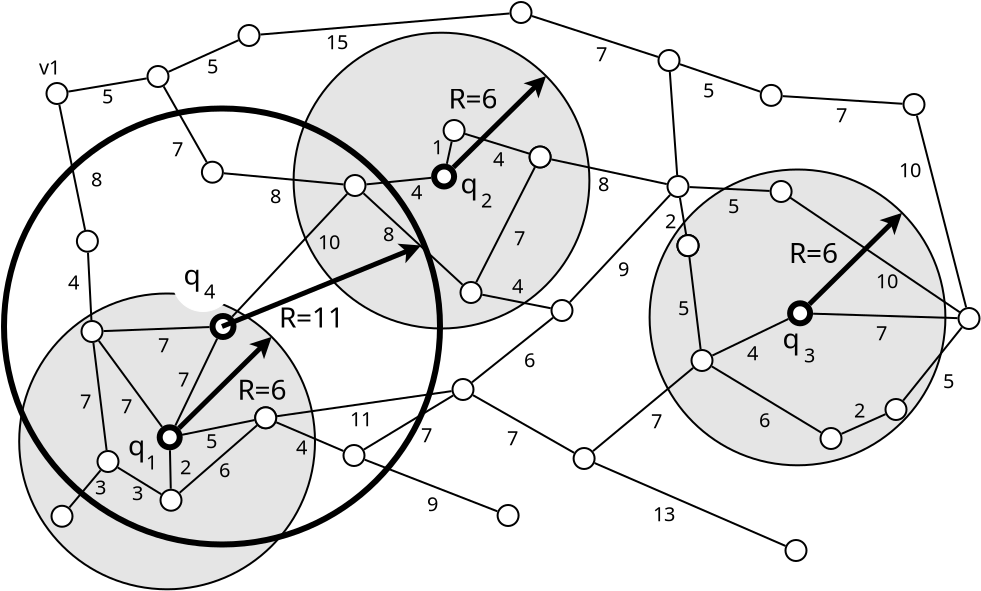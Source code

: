<?xml version="1.0" encoding="UTF-8"?>
<dia:diagram xmlns:dia="http://www.lysator.liu.se/~alla/dia/">
  <dia:layer name="Background" visible="true" active="true">
    <dia:object type="Standard - Ellipse" version="0" id="O0">
      <dia:attribute name="obj_pos">
        <dia:point val="35.78,16.35"/>
      </dia:attribute>
      <dia:attribute name="obj_bb">
        <dia:rectangle val="35.73,16.3;50.62,31.19"/>
      </dia:attribute>
      <dia:attribute name="elem_corner">
        <dia:point val="35.78,16.35"/>
      </dia:attribute>
      <dia:attribute name="elem_width">
        <dia:real val="14.79"/>
      </dia:attribute>
      <dia:attribute name="elem_height">
        <dia:real val="14.79"/>
      </dia:attribute>
      <dia:attribute name="border_width">
        <dia:real val="0.1"/>
      </dia:attribute>
      <dia:attribute name="inner_color">
        <dia:color val="#e5e5e5"/>
      </dia:attribute>
      <dia:attribute name="aspect">
        <dia:enum val="2"/>
      </dia:attribute>
    </dia:object>
    <dia:object type="Standard - Ellipse" version="0" id="O1">
      <dia:attribute name="obj_pos">
        <dia:point val="17.98,9.51"/>
      </dia:attribute>
      <dia:attribute name="obj_bb">
        <dia:rectangle val="17.93,9.46;32.82,24.35"/>
      </dia:attribute>
      <dia:attribute name="elem_corner">
        <dia:point val="17.98,9.51"/>
      </dia:attribute>
      <dia:attribute name="elem_width">
        <dia:real val="14.79"/>
      </dia:attribute>
      <dia:attribute name="elem_height">
        <dia:real val="14.79"/>
      </dia:attribute>
      <dia:attribute name="border_width">
        <dia:real val="0.1"/>
      </dia:attribute>
      <dia:attribute name="inner_color">
        <dia:color val="#e5e5e5"/>
      </dia:attribute>
      <dia:attribute name="aspect">
        <dia:enum val="2"/>
      </dia:attribute>
    </dia:object>
    <dia:object type="Standard - Ellipse" version="0" id="O2">
      <dia:attribute name="obj_pos">
        <dia:point val="4.26,22.55"/>
      </dia:attribute>
      <dia:attribute name="obj_bb">
        <dia:rectangle val="4.21,22.5;19.1,37.39"/>
      </dia:attribute>
      <dia:attribute name="elem_corner">
        <dia:point val="4.26,22.55"/>
      </dia:attribute>
      <dia:attribute name="elem_width">
        <dia:real val="14.79"/>
      </dia:attribute>
      <dia:attribute name="elem_height">
        <dia:real val="14.79"/>
      </dia:attribute>
      <dia:attribute name="border_width">
        <dia:real val="0.1"/>
      </dia:attribute>
      <dia:attribute name="inner_color">
        <dia:color val="#e5e5e5"/>
      </dia:attribute>
      <dia:attribute name="aspect">
        <dia:enum val="2"/>
      </dia:attribute>
    </dia:object>
    <dia:object type="Standard - Ellipse" version="0" id="O3">
      <dia:attribute name="obj_pos">
        <dia:point val="3.5,13.3"/>
      </dia:attribute>
      <dia:attribute name="obj_bb">
        <dia:rectangle val="3.35,13.15;25.45,35.25"/>
      </dia:attribute>
      <dia:attribute name="elem_corner">
        <dia:point val="3.5,13.3"/>
      </dia:attribute>
      <dia:attribute name="elem_width">
        <dia:real val="21.8"/>
      </dia:attribute>
      <dia:attribute name="elem_height">
        <dia:real val="21.8"/>
      </dia:attribute>
      <dia:attribute name="border_width">
        <dia:real val="0.3"/>
      </dia:attribute>
      <dia:attribute name="inner_color">
        <dia:color val="#ababab"/>
      </dia:attribute>
      <dia:attribute name="show_background">
        <dia:boolean val="false"/>
      </dia:attribute>
      <dia:attribute name="aspect">
        <dia:enum val="2"/>
      </dia:attribute>
    </dia:object>
    <dia:object type="Standard - Ellipse" version="0" id="O4">
      <dia:attribute name="obj_pos">
        <dia:point val="5.875,33.163"/>
      </dia:attribute>
      <dia:attribute name="obj_bb">
        <dia:rectangle val="5.825,33.112;6.975,34.263"/>
      </dia:attribute>
      <dia:attribute name="elem_corner">
        <dia:point val="5.875,33.163"/>
      </dia:attribute>
      <dia:attribute name="elem_width">
        <dia:real val="1.05"/>
      </dia:attribute>
      <dia:attribute name="elem_height">
        <dia:real val="1.05"/>
      </dia:attribute>
      <dia:attribute name="border_width">
        <dia:real val="0.1"/>
      </dia:attribute>
      <dia:attribute name="aspect">
        <dia:enum val="2"/>
      </dia:attribute>
    </dia:object>
    <dia:object type="Standard - Ellipse" version="0" id="O5">
      <dia:attribute name="obj_pos">
        <dia:point val="16.06,28.24"/>
      </dia:attribute>
      <dia:attribute name="obj_bb">
        <dia:rectangle val="16.01,28.19;17.16,29.34"/>
      </dia:attribute>
      <dia:attribute name="elem_corner">
        <dia:point val="16.06,28.24"/>
      </dia:attribute>
      <dia:attribute name="elem_width">
        <dia:real val="1.05"/>
      </dia:attribute>
      <dia:attribute name="elem_height">
        <dia:real val="1.05"/>
      </dia:attribute>
      <dia:attribute name="border_width">
        <dia:real val="0.1"/>
      </dia:attribute>
      <dia:attribute name="aspect">
        <dia:enum val="2"/>
      </dia:attribute>
    </dia:object>
    <dia:object type="Standard - Ellipse" version="0" id="O6">
      <dia:attribute name="obj_pos">
        <dia:point val="11.325,32.362"/>
      </dia:attribute>
      <dia:attribute name="obj_bb">
        <dia:rectangle val="11.275,32.312;12.425,33.462"/>
      </dia:attribute>
      <dia:attribute name="elem_corner">
        <dia:point val="11.325,32.362"/>
      </dia:attribute>
      <dia:attribute name="elem_width">
        <dia:real val="1.05"/>
      </dia:attribute>
      <dia:attribute name="elem_height">
        <dia:real val="1.05"/>
      </dia:attribute>
      <dia:attribute name="border_width">
        <dia:real val="0.1"/>
      </dia:attribute>
      <dia:attribute name="aspect">
        <dia:enum val="2"/>
      </dia:attribute>
    </dia:object>
    <dia:object type="Standard - Ellipse" version="0" id="O7">
      <dia:attribute name="obj_pos">
        <dia:point val="11.285,29.24"/>
      </dia:attribute>
      <dia:attribute name="obj_bb">
        <dia:rectangle val="11.135,29.09;12.435,30.39"/>
      </dia:attribute>
      <dia:attribute name="elem_corner">
        <dia:point val="11.285,29.24"/>
      </dia:attribute>
      <dia:attribute name="elem_width">
        <dia:real val="1.0"/>
      </dia:attribute>
      <dia:attribute name="elem_height">
        <dia:real val="1.0"/>
      </dia:attribute>
      <dia:attribute name="border_width">
        <dia:real val="0.3"/>
      </dia:attribute>
      <dia:attribute name="aspect">
        <dia:enum val="2"/>
      </dia:attribute>
    </dia:object>
    <dia:object type="Standard - Ellipse" version="0" id="O8">
      <dia:attribute name="obj_pos">
        <dia:point val="16.06,28.24"/>
      </dia:attribute>
      <dia:attribute name="obj_bb">
        <dia:rectangle val="16.01,28.19;17.16,29.34"/>
      </dia:attribute>
      <dia:attribute name="elem_corner">
        <dia:point val="16.06,28.24"/>
      </dia:attribute>
      <dia:attribute name="elem_width">
        <dia:real val="1.05"/>
      </dia:attribute>
      <dia:attribute name="elem_height">
        <dia:real val="1.05"/>
      </dia:attribute>
      <dia:attribute name="border_width">
        <dia:real val="0.1"/>
      </dia:attribute>
      <dia:attribute name="aspect">
        <dia:enum val="2"/>
      </dia:attribute>
    </dia:object>
    <dia:object type="Standard - Line" version="0" id="O9">
      <dia:attribute name="obj_pos">
        <dia:point val="12.246,29.286"/>
      </dia:attribute>
      <dia:attribute name="obj_bb">
        <dia:rectangle val="12.069,24.52;17.083,29.463"/>
      </dia:attribute>
      <dia:attribute name="conn_endpoints">
        <dia:point val="12.246,29.286"/>
        <dia:point val="16.884,24.716"/>
      </dia:attribute>
      <dia:attribute name="numcp">
        <dia:int val="1"/>
      </dia:attribute>
      <dia:attribute name="line_width">
        <dia:real val="0.25"/>
      </dia:attribute>
      <dia:attribute name="end_arrow">
        <dia:enum val="22"/>
      </dia:attribute>
      <dia:attribute name="end_arrow_length">
        <dia:real val="0.5"/>
      </dia:attribute>
      <dia:attribute name="end_arrow_width">
        <dia:real val="0.5"/>
      </dia:attribute>
      <dia:connections>
        <dia:connection handle="0" to="O7" connection="8"/>
        <dia:connection handle="1" to="O2" connection="2"/>
      </dia:connections>
    </dia:object>
    <dia:object type="Standard - Ellipse" version="0" id="O10">
      <dia:attribute name="obj_pos">
        <dia:point val="37.875,25.375"/>
      </dia:attribute>
      <dia:attribute name="obj_bb">
        <dia:rectangle val="37.825,25.325;38.975,26.475"/>
      </dia:attribute>
      <dia:attribute name="elem_corner">
        <dia:point val="37.875,25.375"/>
      </dia:attribute>
      <dia:attribute name="elem_width">
        <dia:real val="1.05"/>
      </dia:attribute>
      <dia:attribute name="elem_height">
        <dia:real val="1.05"/>
      </dia:attribute>
      <dia:attribute name="border_width">
        <dia:real val="0.1"/>
      </dia:attribute>
      <dia:attribute name="aspect">
        <dia:enum val="2"/>
      </dia:attribute>
    </dia:object>
    <dia:object type="Standard - Ellipse" version="0" id="O11">
      <dia:attribute name="obj_pos">
        <dia:point val="51.225,23.275"/>
      </dia:attribute>
      <dia:attribute name="obj_bb">
        <dia:rectangle val="51.175,23.225;52.325,24.375"/>
      </dia:attribute>
      <dia:attribute name="elem_corner">
        <dia:point val="51.225,23.275"/>
      </dia:attribute>
      <dia:attribute name="elem_width">
        <dia:real val="1.05"/>
      </dia:attribute>
      <dia:attribute name="elem_height">
        <dia:real val="1.05"/>
      </dia:attribute>
      <dia:attribute name="border_width">
        <dia:real val="0.1"/>
      </dia:attribute>
      <dia:attribute name="aspect">
        <dia:enum val="2"/>
      </dia:attribute>
    </dia:object>
    <dia:object type="Standard - Ellipse" version="0" id="O12">
      <dia:attribute name="obj_pos">
        <dia:point val="42.805,23.04"/>
      </dia:attribute>
      <dia:attribute name="obj_bb">
        <dia:rectangle val="42.655,22.89;43.955,24.19"/>
      </dia:attribute>
      <dia:attribute name="elem_corner">
        <dia:point val="42.805,23.04"/>
      </dia:attribute>
      <dia:attribute name="elem_width">
        <dia:real val="1.0"/>
      </dia:attribute>
      <dia:attribute name="elem_height">
        <dia:real val="1.0"/>
      </dia:attribute>
      <dia:attribute name="border_width">
        <dia:real val="0.3"/>
      </dia:attribute>
      <dia:attribute name="aspect">
        <dia:enum val="2"/>
      </dia:attribute>
    </dia:object>
    <dia:object type="Standard - Line" version="0" id="O13">
      <dia:attribute name="obj_pos">
        <dia:point val="43.766,23.086"/>
      </dia:attribute>
      <dia:attribute name="obj_bb">
        <dia:rectangle val="43.589,18.32;48.603,23.263"/>
      </dia:attribute>
      <dia:attribute name="conn_endpoints">
        <dia:point val="43.766,23.086"/>
        <dia:point val="48.404,18.516"/>
      </dia:attribute>
      <dia:attribute name="numcp">
        <dia:int val="1"/>
      </dia:attribute>
      <dia:attribute name="line_width">
        <dia:real val="0.25"/>
      </dia:attribute>
      <dia:attribute name="end_arrow">
        <dia:enum val="22"/>
      </dia:attribute>
      <dia:attribute name="end_arrow_length">
        <dia:real val="0.5"/>
      </dia:attribute>
      <dia:attribute name="end_arrow_width">
        <dia:real val="0.5"/>
      </dia:attribute>
      <dia:connections>
        <dia:connection handle="0" to="O12" connection="8"/>
        <dia:connection handle="1" to="O0" connection="2"/>
      </dia:connections>
    </dia:object>
    <dia:object type="Standard - Text" version="1" id="O14">
      <dia:attribute name="obj_pos">
        <dia:point val="42.75,21.023"/>
      </dia:attribute>
      <dia:attribute name="obj_bb">
        <dia:rectangle val="42.75,19.72;45.792,21.352"/>
      </dia:attribute>
      <dia:attribute name="text">
        <dia:composite type="text">
          <dia:attribute name="string">
            <dia:string>#R=6#</dia:string>
          </dia:attribute>
          <dia:attribute name="font">
            <dia:font family="sans" style="0" name="Helvetica"/>
          </dia:attribute>
          <dia:attribute name="height">
            <dia:real val="1.753"/>
          </dia:attribute>
          <dia:attribute name="pos">
            <dia:point val="42.75,21.023"/>
          </dia:attribute>
          <dia:attribute name="color">
            <dia:color val="#000000"/>
          </dia:attribute>
          <dia:attribute name="alignment">
            <dia:enum val="0"/>
          </dia:attribute>
        </dia:composite>
      </dia:attribute>
      <dia:attribute name="valign">
        <dia:enum val="3"/>
      </dia:attribute>
    </dia:object>
    <dia:object type="Standard - Ellipse" version="0" id="O15">
      <dia:attribute name="obj_pos">
        <dia:point val="36.225,10.375"/>
      </dia:attribute>
      <dia:attribute name="obj_bb">
        <dia:rectangle val="36.175,10.325;37.325,11.475"/>
      </dia:attribute>
      <dia:attribute name="elem_corner">
        <dia:point val="36.225,10.375"/>
      </dia:attribute>
      <dia:attribute name="elem_width">
        <dia:real val="1.05"/>
      </dia:attribute>
      <dia:attribute name="elem_height">
        <dia:real val="1.05"/>
      </dia:attribute>
      <dia:attribute name="border_width">
        <dia:real val="0.1"/>
      </dia:attribute>
      <dia:attribute name="aspect">
        <dia:enum val="2"/>
      </dia:attribute>
    </dia:object>
    <dia:object type="Standard - Ellipse" version="0" id="O16">
      <dia:attribute name="obj_pos">
        <dia:point val="13.395,15.96"/>
      </dia:attribute>
      <dia:attribute name="obj_bb">
        <dia:rectangle val="13.345,15.91;14.495,17.06"/>
      </dia:attribute>
      <dia:attribute name="elem_corner">
        <dia:point val="13.395,15.96"/>
      </dia:attribute>
      <dia:attribute name="elem_width">
        <dia:real val="1.05"/>
      </dia:attribute>
      <dia:attribute name="elem_height">
        <dia:real val="1.05"/>
      </dia:attribute>
      <dia:attribute name="border_width">
        <dia:real val="0.1"/>
      </dia:attribute>
      <dia:attribute name="aspect">
        <dia:enum val="2"/>
      </dia:attribute>
    </dia:object>
    <dia:object type="Standard - Ellipse" version="0" id="O17">
      <dia:attribute name="obj_pos">
        <dia:point val="20.525,16.625"/>
      </dia:attribute>
      <dia:attribute name="obj_bb">
        <dia:rectangle val="20.475,16.575;21.625,17.725"/>
      </dia:attribute>
      <dia:attribute name="elem_corner">
        <dia:point val="20.525,16.625"/>
      </dia:attribute>
      <dia:attribute name="elem_width">
        <dia:real val="1.05"/>
      </dia:attribute>
      <dia:attribute name="elem_height">
        <dia:real val="1.05"/>
      </dia:attribute>
      <dia:attribute name="border_width">
        <dia:real val="0.1"/>
      </dia:attribute>
      <dia:attribute name="aspect">
        <dia:enum val="2"/>
      </dia:attribute>
    </dia:object>
    <dia:object type="Standard - Ellipse" version="0" id="O18">
      <dia:attribute name="obj_pos">
        <dia:point val="25.48,13.875"/>
      </dia:attribute>
      <dia:attribute name="obj_bb">
        <dia:rectangle val="25.43,13.825;26.58,14.975"/>
      </dia:attribute>
      <dia:attribute name="elem_corner">
        <dia:point val="25.48,13.875"/>
      </dia:attribute>
      <dia:attribute name="elem_width">
        <dia:real val="1.05"/>
      </dia:attribute>
      <dia:attribute name="elem_height">
        <dia:real val="1.05"/>
      </dia:attribute>
      <dia:attribute name="border_width">
        <dia:real val="0.1"/>
      </dia:attribute>
      <dia:attribute name="aspect">
        <dia:enum val="2"/>
      </dia:attribute>
    </dia:object>
    <dia:object type="Standard - Ellipse" version="0" id="O19">
      <dia:attribute name="obj_pos">
        <dia:point val="29.78,15.2"/>
      </dia:attribute>
      <dia:attribute name="obj_bb">
        <dia:rectangle val="29.73,15.15;30.88,16.3"/>
      </dia:attribute>
      <dia:attribute name="elem_corner">
        <dia:point val="29.78,15.2"/>
      </dia:attribute>
      <dia:attribute name="elem_width">
        <dia:real val="1.05"/>
      </dia:attribute>
      <dia:attribute name="elem_height">
        <dia:real val="1.05"/>
      </dia:attribute>
      <dia:attribute name="border_width">
        <dia:real val="0.1"/>
      </dia:attribute>
      <dia:attribute name="aspect">
        <dia:enum val="2"/>
      </dia:attribute>
    </dia:object>
    <dia:object type="Standard - Ellipse" version="0" id="O20">
      <dia:attribute name="obj_pos">
        <dia:point val="26.325,21.975"/>
      </dia:attribute>
      <dia:attribute name="obj_bb">
        <dia:rectangle val="26.275,21.925;27.425,23.075"/>
      </dia:attribute>
      <dia:attribute name="elem_corner">
        <dia:point val="26.325,21.975"/>
      </dia:attribute>
      <dia:attribute name="elem_width">
        <dia:real val="1.05"/>
      </dia:attribute>
      <dia:attribute name="elem_height">
        <dia:real val="1.05"/>
      </dia:attribute>
      <dia:attribute name="border_width">
        <dia:real val="0.1"/>
      </dia:attribute>
      <dia:attribute name="aspect">
        <dia:enum val="2"/>
      </dia:attribute>
    </dia:object>
    <dia:object type="Standard - Ellipse" version="0" id="O21">
      <dia:attribute name="obj_pos">
        <dia:point val="36.675,16.675"/>
      </dia:attribute>
      <dia:attribute name="obj_bb">
        <dia:rectangle val="36.625,16.625;37.775,17.775"/>
      </dia:attribute>
      <dia:attribute name="elem_corner">
        <dia:point val="36.675,16.675"/>
      </dia:attribute>
      <dia:attribute name="elem_width">
        <dia:real val="1.05"/>
      </dia:attribute>
      <dia:attribute name="elem_height">
        <dia:real val="1.05"/>
      </dia:attribute>
      <dia:attribute name="border_width">
        <dia:real val="0.1"/>
      </dia:attribute>
      <dia:attribute name="aspect">
        <dia:enum val="2"/>
      </dia:attribute>
    </dia:object>
    <dia:object type="Standard - Ellipse" version="0" id="O22">
      <dia:attribute name="obj_pos">
        <dia:point val="30.875,22.875"/>
      </dia:attribute>
      <dia:attribute name="obj_bb">
        <dia:rectangle val="30.825,22.825;31.975,23.975"/>
      </dia:attribute>
      <dia:attribute name="elem_corner">
        <dia:point val="30.875,22.875"/>
      </dia:attribute>
      <dia:attribute name="elem_width">
        <dia:real val="1.05"/>
      </dia:attribute>
      <dia:attribute name="elem_height">
        <dia:real val="1.05"/>
      </dia:attribute>
      <dia:attribute name="border_width">
        <dia:real val="0.1"/>
      </dia:attribute>
      <dia:attribute name="aspect">
        <dia:enum val="2"/>
      </dia:attribute>
    </dia:object>
    <dia:object type="Standard - Ellipse" version="0" id="O23">
      <dia:attribute name="obj_pos">
        <dia:point val="28.825,7.975"/>
      </dia:attribute>
      <dia:attribute name="obj_bb">
        <dia:rectangle val="28.775,7.925;29.925,9.075"/>
      </dia:attribute>
      <dia:attribute name="elem_corner">
        <dia:point val="28.825,7.975"/>
      </dia:attribute>
      <dia:attribute name="elem_width">
        <dia:real val="1.05"/>
      </dia:attribute>
      <dia:attribute name="elem_height">
        <dia:real val="1.05"/>
      </dia:attribute>
      <dia:attribute name="border_width">
        <dia:real val="0.1"/>
      </dia:attribute>
      <dia:attribute name="aspect">
        <dia:enum val="2"/>
      </dia:attribute>
    </dia:object>
    <dia:object type="Standard - Ellipse" version="0" id="O24">
      <dia:attribute name="obj_pos">
        <dia:point val="25.005,16.2"/>
      </dia:attribute>
      <dia:attribute name="obj_bb">
        <dia:rectangle val="24.855,16.05;26.155,17.35"/>
      </dia:attribute>
      <dia:attribute name="elem_corner">
        <dia:point val="25.005,16.2"/>
      </dia:attribute>
      <dia:attribute name="elem_width">
        <dia:real val="1.0"/>
      </dia:attribute>
      <dia:attribute name="elem_height">
        <dia:real val="1.0"/>
      </dia:attribute>
      <dia:attribute name="border_width">
        <dia:real val="0.3"/>
      </dia:attribute>
      <dia:attribute name="aspect">
        <dia:enum val="2"/>
      </dia:attribute>
    </dia:object>
    <dia:object type="Standard - Ellipse" version="0" id="O25">
      <dia:attribute name="obj_pos">
        <dia:point val="5.625,12.025"/>
      </dia:attribute>
      <dia:attribute name="obj_bb">
        <dia:rectangle val="5.575,11.975;6.725,13.125"/>
      </dia:attribute>
      <dia:attribute name="elem_corner">
        <dia:point val="5.625,12.025"/>
      </dia:attribute>
      <dia:attribute name="elem_width">
        <dia:real val="1.05"/>
      </dia:attribute>
      <dia:attribute name="elem_height">
        <dia:real val="1.05"/>
      </dia:attribute>
      <dia:attribute name="border_width">
        <dia:real val="0.1"/>
      </dia:attribute>
      <dia:attribute name="aspect">
        <dia:enum val="2"/>
      </dia:attribute>
    </dia:object>
    <dia:object type="Standard - Ellipse" version="0" id="O26">
      <dia:attribute name="obj_pos">
        <dia:point val="13.925,23.675"/>
      </dia:attribute>
      <dia:attribute name="obj_bb">
        <dia:rectangle val="13.775,23.525;15.125,24.875"/>
      </dia:attribute>
      <dia:attribute name="elem_corner">
        <dia:point val="13.925,23.675"/>
      </dia:attribute>
      <dia:attribute name="elem_width">
        <dia:real val="1.05"/>
      </dia:attribute>
      <dia:attribute name="elem_height">
        <dia:real val="1.05"/>
      </dia:attribute>
      <dia:attribute name="border_width">
        <dia:real val="0.3"/>
      </dia:attribute>
      <dia:attribute name="aspect">
        <dia:enum val="2"/>
      </dia:attribute>
    </dia:object>
    <dia:object type="Standard - Ellipse" version="0" id="O27">
      <dia:attribute name="obj_pos">
        <dia:point val="29.78,15.2"/>
      </dia:attribute>
      <dia:attribute name="obj_bb">
        <dia:rectangle val="29.73,15.15;30.88,16.3"/>
      </dia:attribute>
      <dia:attribute name="elem_corner">
        <dia:point val="29.78,15.2"/>
      </dia:attribute>
      <dia:attribute name="elem_width">
        <dia:real val="1.05"/>
      </dia:attribute>
      <dia:attribute name="elem_height">
        <dia:real val="1.05"/>
      </dia:attribute>
      <dia:attribute name="border_width">
        <dia:real val="0.1"/>
      </dia:attribute>
      <dia:attribute name="aspect">
        <dia:enum val="2"/>
      </dia:attribute>
    </dia:object>
    <dia:object type="Standard - Ellipse" version="0" id="O28">
      <dia:attribute name="obj_pos">
        <dia:point val="37.175,19.63"/>
      </dia:attribute>
      <dia:attribute name="obj_bb">
        <dia:rectangle val="37.125,19.58;38.275,20.73"/>
      </dia:attribute>
      <dia:attribute name="elem_corner">
        <dia:point val="37.175,19.63"/>
      </dia:attribute>
      <dia:attribute name="elem_width">
        <dia:real val="1.05"/>
      </dia:attribute>
      <dia:attribute name="elem_height">
        <dia:real val="1.05"/>
      </dia:attribute>
      <dia:attribute name="border_width">
        <dia:real val="0.1"/>
      </dia:attribute>
      <dia:attribute name="aspect">
        <dia:enum val="2"/>
      </dia:attribute>
    </dia:object>
    <dia:object type="Standard - Ellipse" version="0" id="O29">
      <dia:attribute name="obj_pos">
        <dia:point val="25.925,26.825"/>
      </dia:attribute>
      <dia:attribute name="obj_bb">
        <dia:rectangle val="25.875,26.775;27.025,27.925"/>
      </dia:attribute>
      <dia:attribute name="elem_corner">
        <dia:point val="25.925,26.825"/>
      </dia:attribute>
      <dia:attribute name="elem_width">
        <dia:real val="1.05"/>
      </dia:attribute>
      <dia:attribute name="elem_height">
        <dia:real val="1.05"/>
      </dia:attribute>
      <dia:attribute name="border_width">
        <dia:real val="0.1"/>
      </dia:attribute>
      <dia:attribute name="aspect">
        <dia:enum val="2"/>
      </dia:attribute>
    </dia:object>
    <dia:object type="Standard - Ellipse" version="0" id="O30">
      <dia:attribute name="obj_pos">
        <dia:point val="28.18,33.125"/>
      </dia:attribute>
      <dia:attribute name="obj_bb">
        <dia:rectangle val="28.13,33.075;29.28,34.225"/>
      </dia:attribute>
      <dia:attribute name="elem_corner">
        <dia:point val="28.18,33.125"/>
      </dia:attribute>
      <dia:attribute name="elem_width">
        <dia:real val="1.05"/>
      </dia:attribute>
      <dia:attribute name="elem_height">
        <dia:real val="1.05"/>
      </dia:attribute>
      <dia:attribute name="border_width">
        <dia:real val="0.1"/>
      </dia:attribute>
      <dia:attribute name="aspect">
        <dia:enum val="2"/>
      </dia:attribute>
    </dia:object>
    <dia:object type="Standard - Ellipse" version="0" id="O31">
      <dia:attribute name="obj_pos">
        <dia:point val="8.175,30.425"/>
      </dia:attribute>
      <dia:attribute name="obj_bb">
        <dia:rectangle val="8.125,30.375;9.275,31.525"/>
      </dia:attribute>
      <dia:attribute name="elem_corner">
        <dia:point val="8.175,30.425"/>
      </dia:attribute>
      <dia:attribute name="elem_width">
        <dia:real val="1.05"/>
      </dia:attribute>
      <dia:attribute name="elem_height">
        <dia:real val="1.05"/>
      </dia:attribute>
      <dia:attribute name="border_width">
        <dia:real val="0.1"/>
      </dia:attribute>
      <dia:attribute name="aspect">
        <dia:enum val="2"/>
      </dia:attribute>
    </dia:object>
    <dia:object type="Standard - Ellipse" version="0" id="O32">
      <dia:attribute name="obj_pos">
        <dia:point val="42.575,34.875"/>
      </dia:attribute>
      <dia:attribute name="obj_bb">
        <dia:rectangle val="42.525,34.825;43.675,35.975"/>
      </dia:attribute>
      <dia:attribute name="elem_corner">
        <dia:point val="42.575,34.875"/>
      </dia:attribute>
      <dia:attribute name="elem_width">
        <dia:real val="1.05"/>
      </dia:attribute>
      <dia:attribute name="elem_height">
        <dia:real val="1.05"/>
      </dia:attribute>
      <dia:attribute name="border_width">
        <dia:real val="0.1"/>
      </dia:attribute>
      <dia:attribute name="aspect">
        <dia:enum val="2"/>
      </dia:attribute>
    </dia:object>
    <dia:object type="Standard - Ellipse" version="0" id="O33">
      <dia:attribute name="obj_pos">
        <dia:point val="48.475,12.575"/>
      </dia:attribute>
      <dia:attribute name="obj_bb">
        <dia:rectangle val="48.425,12.525;49.575,13.675"/>
      </dia:attribute>
      <dia:attribute name="elem_corner">
        <dia:point val="48.475,12.575"/>
      </dia:attribute>
      <dia:attribute name="elem_width">
        <dia:real val="1.05"/>
      </dia:attribute>
      <dia:attribute name="elem_height">
        <dia:real val="1.05"/>
      </dia:attribute>
      <dia:attribute name="border_width">
        <dia:real val="0.1"/>
      </dia:attribute>
      <dia:attribute name="aspect">
        <dia:enum val="2"/>
      </dia:attribute>
    </dia:object>
    <dia:object type="Standard - Ellipse" version="0" id="O34">
      <dia:attribute name="obj_pos">
        <dia:point val="47.575,27.825"/>
      </dia:attribute>
      <dia:attribute name="obj_bb">
        <dia:rectangle val="47.525,27.775;48.675,28.925"/>
      </dia:attribute>
      <dia:attribute name="elem_corner">
        <dia:point val="47.575,27.825"/>
      </dia:attribute>
      <dia:attribute name="elem_width">
        <dia:real val="1.05"/>
      </dia:attribute>
      <dia:attribute name="elem_height">
        <dia:real val="1.05"/>
      </dia:attribute>
      <dia:attribute name="border_width">
        <dia:real val="0.1"/>
      </dia:attribute>
      <dia:attribute name="aspect">
        <dia:enum val="2"/>
      </dia:attribute>
    </dia:object>
    <dia:object type="Standard - Ellipse" version="0" id="O35">
      <dia:attribute name="obj_pos">
        <dia:point val="37.175,19.63"/>
      </dia:attribute>
      <dia:attribute name="obj_bb">
        <dia:rectangle val="37.125,19.58;38.275,20.73"/>
      </dia:attribute>
      <dia:attribute name="elem_corner">
        <dia:point val="37.175,19.63"/>
      </dia:attribute>
      <dia:attribute name="elem_width">
        <dia:real val="1.05"/>
      </dia:attribute>
      <dia:attribute name="elem_height">
        <dia:real val="1.05"/>
      </dia:attribute>
      <dia:attribute name="border_width">
        <dia:real val="0.1"/>
      </dia:attribute>
      <dia:attribute name="inner_color">
        <dia:color val="#000000"/>
      </dia:attribute>
      <dia:attribute name="aspect">
        <dia:enum val="2"/>
      </dia:attribute>
    </dia:object>
    <dia:object type="Standard - Ellipse" version="0" id="O36">
      <dia:attribute name="obj_pos">
        <dia:point val="31.98,30.275"/>
      </dia:attribute>
      <dia:attribute name="obj_bb">
        <dia:rectangle val="31.93,30.225;33.08,31.375"/>
      </dia:attribute>
      <dia:attribute name="elem_corner">
        <dia:point val="31.98,30.275"/>
      </dia:attribute>
      <dia:attribute name="elem_width">
        <dia:real val="1.05"/>
      </dia:attribute>
      <dia:attribute name="elem_height">
        <dia:real val="1.05"/>
      </dia:attribute>
      <dia:attribute name="border_width">
        <dia:real val="0.1"/>
      </dia:attribute>
      <dia:attribute name="aspect">
        <dia:enum val="2"/>
      </dia:attribute>
    </dia:object>
    <dia:object type="Standard - Ellipse" version="0" id="O37">
      <dia:attribute name="obj_pos">
        <dia:point val="44.325,29.275"/>
      </dia:attribute>
      <dia:attribute name="obj_bb">
        <dia:rectangle val="44.275,29.225;45.425,30.375"/>
      </dia:attribute>
      <dia:attribute name="elem_corner">
        <dia:point val="44.325,29.275"/>
      </dia:attribute>
      <dia:attribute name="elem_width">
        <dia:real val="1.05"/>
      </dia:attribute>
      <dia:attribute name="elem_height">
        <dia:real val="1.05"/>
      </dia:attribute>
      <dia:attribute name="border_width">
        <dia:real val="0.1"/>
      </dia:attribute>
      <dia:attribute name="aspect">
        <dia:enum val="2"/>
      </dia:attribute>
    </dia:object>
    <dia:object type="Standard - Ellipse" version="0" id="O38">
      <dia:attribute name="obj_pos">
        <dia:point val="41.83,16.925"/>
      </dia:attribute>
      <dia:attribute name="obj_bb">
        <dia:rectangle val="41.78,16.875;42.93,18.025"/>
      </dia:attribute>
      <dia:attribute name="elem_corner">
        <dia:point val="41.83,16.925"/>
      </dia:attribute>
      <dia:attribute name="elem_width">
        <dia:real val="1.05"/>
      </dia:attribute>
      <dia:attribute name="elem_height">
        <dia:real val="1.05"/>
      </dia:attribute>
      <dia:attribute name="border_width">
        <dia:real val="0.1"/>
      </dia:attribute>
      <dia:attribute name="aspect">
        <dia:enum val="2"/>
      </dia:attribute>
    </dia:object>
    <dia:object type="Standard - Ellipse" version="0" id="O39">
      <dia:attribute name="obj_pos">
        <dia:point val="10.675,11.175"/>
      </dia:attribute>
      <dia:attribute name="obj_bb">
        <dia:rectangle val="10.625,11.125;11.775,12.275"/>
      </dia:attribute>
      <dia:attribute name="elem_corner">
        <dia:point val="10.675,11.175"/>
      </dia:attribute>
      <dia:attribute name="elem_width">
        <dia:real val="1.05"/>
      </dia:attribute>
      <dia:attribute name="elem_height">
        <dia:real val="1.05"/>
      </dia:attribute>
      <dia:attribute name="border_width">
        <dia:real val="0.1"/>
      </dia:attribute>
      <dia:attribute name="aspect">
        <dia:enum val="2"/>
      </dia:attribute>
    </dia:object>
    <dia:object type="Standard - Ellipse" version="0" id="O40">
      <dia:attribute name="obj_pos">
        <dia:point val="7.145,19.41"/>
      </dia:attribute>
      <dia:attribute name="obj_bb">
        <dia:rectangle val="7.095,19.36;8.245,20.51"/>
      </dia:attribute>
      <dia:attribute name="elem_corner">
        <dia:point val="7.145,19.41"/>
      </dia:attribute>
      <dia:attribute name="elem_width">
        <dia:real val="1.05"/>
      </dia:attribute>
      <dia:attribute name="elem_height">
        <dia:real val="1.05"/>
      </dia:attribute>
      <dia:attribute name="border_width">
        <dia:real val="0.1"/>
      </dia:attribute>
      <dia:attribute name="aspect">
        <dia:enum val="2"/>
      </dia:attribute>
    </dia:object>
    <dia:object type="Standard - Ellipse" version="0" id="O41">
      <dia:attribute name="obj_pos">
        <dia:point val="15.225,9.125"/>
      </dia:attribute>
      <dia:attribute name="obj_bb">
        <dia:rectangle val="15.175,9.075;16.325,10.225"/>
      </dia:attribute>
      <dia:attribute name="elem_corner">
        <dia:point val="15.225,9.125"/>
      </dia:attribute>
      <dia:attribute name="elem_width">
        <dia:real val="1.05"/>
      </dia:attribute>
      <dia:attribute name="elem_height">
        <dia:real val="1.05"/>
      </dia:attribute>
      <dia:attribute name="border_width">
        <dia:real val="0.1"/>
      </dia:attribute>
      <dia:attribute name="aspect">
        <dia:enum val="2"/>
      </dia:attribute>
    </dia:object>
    <dia:object type="Standard - Ellipse" version="0" id="O42">
      <dia:attribute name="obj_pos">
        <dia:point val="41.335,12.12"/>
      </dia:attribute>
      <dia:attribute name="obj_bb">
        <dia:rectangle val="41.285,12.07;42.435,13.22"/>
      </dia:attribute>
      <dia:attribute name="elem_corner">
        <dia:point val="41.335,12.12"/>
      </dia:attribute>
      <dia:attribute name="elem_width">
        <dia:real val="1.05"/>
      </dia:attribute>
      <dia:attribute name="elem_height">
        <dia:real val="1.05"/>
      </dia:attribute>
      <dia:attribute name="border_width">
        <dia:real val="0.1"/>
      </dia:attribute>
      <dia:attribute name="aspect">
        <dia:enum val="2"/>
      </dia:attribute>
    </dia:object>
    <dia:object type="Standard - Ellipse" version="0" id="O43">
      <dia:attribute name="obj_pos">
        <dia:point val="20.475,30.125"/>
      </dia:attribute>
      <dia:attribute name="obj_bb">
        <dia:rectangle val="20.425,30.075;21.575,31.225"/>
      </dia:attribute>
      <dia:attribute name="elem_corner">
        <dia:point val="20.475,30.125"/>
      </dia:attribute>
      <dia:attribute name="elem_width">
        <dia:real val="1.05"/>
      </dia:attribute>
      <dia:attribute name="elem_height">
        <dia:real val="1.05"/>
      </dia:attribute>
      <dia:attribute name="border_width">
        <dia:real val="0.1"/>
      </dia:attribute>
      <dia:attribute name="aspect">
        <dia:enum val="2"/>
      </dia:attribute>
    </dia:object>
    <dia:object type="Standard - Ellipse" version="0" id="O44">
      <dia:attribute name="obj_pos">
        <dia:point val="37.175,19.63"/>
      </dia:attribute>
      <dia:attribute name="obj_bb">
        <dia:rectangle val="37.125,19.58;38.275,20.73"/>
      </dia:attribute>
      <dia:attribute name="elem_corner">
        <dia:point val="37.175,19.63"/>
      </dia:attribute>
      <dia:attribute name="elem_width">
        <dia:real val="1.05"/>
      </dia:attribute>
      <dia:attribute name="elem_height">
        <dia:real val="1.05"/>
      </dia:attribute>
      <dia:attribute name="border_width">
        <dia:real val="0.1"/>
      </dia:attribute>
      <dia:attribute name="aspect">
        <dia:enum val="2"/>
      </dia:attribute>
    </dia:object>
    <dia:object type="Standard - Line" version="0" id="O45">
      <dia:attribute name="obj_pos">
        <dia:point val="25.966,16.246"/>
      </dia:attribute>
      <dia:attribute name="obj_bb">
        <dia:rectangle val="25.789,11.48;30.803,16.423"/>
      </dia:attribute>
      <dia:attribute name="conn_endpoints">
        <dia:point val="25.966,16.246"/>
        <dia:point val="30.604,11.676"/>
      </dia:attribute>
      <dia:attribute name="numcp">
        <dia:int val="1"/>
      </dia:attribute>
      <dia:attribute name="line_width">
        <dia:real val="0.25"/>
      </dia:attribute>
      <dia:attribute name="end_arrow">
        <dia:enum val="22"/>
      </dia:attribute>
      <dia:attribute name="end_arrow_length">
        <dia:real val="0.5"/>
      </dia:attribute>
      <dia:attribute name="end_arrow_width">
        <dia:real val="0.5"/>
      </dia:attribute>
      <dia:connections>
        <dia:connection handle="0" to="O24" connection="8"/>
        <dia:connection handle="1" to="O1" connection="2"/>
      </dia:connections>
    </dia:object>
    <dia:object type="Standard - Line" version="0" id="O46">
      <dia:attribute name="obj_pos">
        <dia:point val="27.412,22.611"/>
      </dia:attribute>
      <dia:attribute name="obj_bb">
        <dia:rectangle val="27.353,22.552;30.897,23.348"/>
      </dia:attribute>
      <dia:attribute name="conn_endpoints">
        <dia:point val="27.412,22.611"/>
        <dia:point val="30.838,23.289"/>
      </dia:attribute>
      <dia:attribute name="numcp">
        <dia:int val="1"/>
      </dia:attribute>
      <dia:connections>
        <dia:connection handle="0" to="O20" connection="8"/>
        <dia:connection handle="1" to="O22" connection="8"/>
      </dia:connections>
    </dia:object>
    <dia:object type="Standard - Line" version="0" id="O47">
      <dia:attribute name="obj_pos">
        <dia:point val="14.158,24.807"/>
      </dia:attribute>
      <dia:attribute name="obj_bb">
        <dia:rectangle val="12.0,24.741;14.225,29.221"/>
      </dia:attribute>
      <dia:attribute name="conn_endpoints">
        <dia:point val="14.158,24.807"/>
        <dia:point val="12.067,29.154"/>
      </dia:attribute>
      <dia:attribute name="numcp">
        <dia:int val="1"/>
      </dia:attribute>
      <dia:connections>
        <dia:connection handle="0" to="O26" connection="8"/>
        <dia:connection handle="1" to="O7" connection="8"/>
      </dia:connections>
    </dia:object>
    <dia:object type="Standard - Line" version="0" id="O48">
      <dia:attribute name="obj_pos">
        <dia:point val="21.535,30.858"/>
      </dia:attribute>
      <dia:attribute name="obj_bb">
        <dia:rectangle val="21.47,30.794;28.235,33.506"/>
      </dia:attribute>
      <dia:attribute name="conn_endpoints">
        <dia:point val="21.535,30.858"/>
        <dia:point val="28.17,33.442"/>
      </dia:attribute>
      <dia:attribute name="numcp">
        <dia:int val="1"/>
      </dia:attribute>
      <dia:connections>
        <dia:connection handle="0" to="O43" connection="8"/>
        <dia:connection handle="1" to="O30" connection="8"/>
      </dia:connections>
    </dia:object>
    <dia:object type="Standard - Line" version="0" id="O49">
      <dia:attribute name="obj_pos">
        <dia:point val="30.044,16.236"/>
      </dia:attribute>
      <dia:attribute name="obj_bb">
        <dia:rectangle val="27.043,16.169;30.112,22.056"/>
      </dia:attribute>
      <dia:attribute name="conn_endpoints">
        <dia:point val="30.044,16.236"/>
        <dia:point val="27.111,21.989"/>
      </dia:attribute>
      <dia:attribute name="numcp">
        <dia:int val="1"/>
      </dia:attribute>
      <dia:connections>
        <dia:connection handle="0" to="O19" connection="8"/>
        <dia:connection handle="1" to="O20" connection="8"/>
      </dia:connections>
    </dia:object>
    <dia:object type="Standard - Line" version="0" id="O50">
      <dia:attribute name="obj_pos">
        <dia:point val="6.715,12.455"/>
      </dia:attribute>
      <dia:attribute name="obj_bb">
        <dia:rectangle val="6.657,11.737;10.693,12.513"/>
      </dia:attribute>
      <dia:attribute name="conn_endpoints">
        <dia:point val="6.715,12.455"/>
        <dia:point val="10.635,11.795"/>
      </dia:attribute>
      <dia:attribute name="numcp">
        <dia:int val="1"/>
      </dia:attribute>
      <dia:connections>
        <dia:connection handle="0" to="O25" connection="8"/>
        <dia:connection handle="1" to="O39" connection="8"/>
      </dia:connections>
    </dia:object>
    <dia:object type="Standard - Line" version="0" id="O51">
      <dia:attribute name="obj_pos">
        <dia:point val="36.791,11.473"/>
      </dia:attribute>
      <dia:attribute name="obj_bb">
        <dia:rectangle val="36.737,11.419;37.212,16.68"/>
      </dia:attribute>
      <dia:attribute name="conn_endpoints">
        <dia:point val="36.791,11.473"/>
        <dia:point val="37.159,16.627"/>
      </dia:attribute>
      <dia:attribute name="numcp">
        <dia:int val="1"/>
      </dia:attribute>
      <dia:connections>
        <dia:connection handle="0" to="O15" connection="8"/>
        <dia:connection handle="1" to="O21" connection="8"/>
      </dia:connections>
    </dia:object>
    <dia:object type="Standard - Line" version="0" id="O52">
      <dia:attribute name="obj_pos">
        <dia:point val="49.143,13.657"/>
      </dia:attribute>
      <dia:attribute name="obj_bb">
        <dia:rectangle val="49.082,13.596;51.668,23.304"/>
      </dia:attribute>
      <dia:attribute name="conn_endpoints">
        <dia:point val="49.143,13.657"/>
        <dia:point val="51.607,23.243"/>
      </dia:attribute>
      <dia:attribute name="numcp">
        <dia:int val="1"/>
      </dia:attribute>
      <dia:connections>
        <dia:connection handle="0" to="O33" connection="8"/>
        <dia:connection handle="1" to="O11" connection="8"/>
      </dia:connections>
    </dia:object>
    <dia:object type="Standard - Line" version="0" id="O53">
      <dia:attribute name="obj_pos">
        <dia:point val="37.775,17.228"/>
      </dia:attribute>
      <dia:attribute name="obj_bb">
        <dia:rectangle val="37.722,17.175;41.833,17.474"/>
      </dia:attribute>
      <dia:attribute name="conn_endpoints">
        <dia:point val="37.775,17.228"/>
        <dia:point val="41.781,17.422"/>
      </dia:attribute>
      <dia:attribute name="numcp">
        <dia:int val="1"/>
      </dia:attribute>
      <dia:connections>
        <dia:connection handle="0" to="O21" connection="8"/>
        <dia:connection handle="1" to="O38" connection="8"/>
      </dia:connections>
    </dia:object>
    <dia:object type="Standard - Line" version="0" id="O54">
      <dia:attribute name="obj_pos">
        <dia:point val="16.022,28.879"/>
      </dia:attribute>
      <dia:attribute name="obj_bb">
        <dia:rectangle val="12.345,28.82;16.081,29.673"/>
      </dia:attribute>
      <dia:attribute name="conn_endpoints">
        <dia:point val="16.022,28.879"/>
        <dia:point val="12.404,29.614"/>
      </dia:attribute>
      <dia:attribute name="numcp">
        <dia:int val="1"/>
      </dia:attribute>
      <dia:connections>
        <dia:connection handle="0" to="O5" connection="8"/>
        <dia:connection handle="1" to="O7" connection="8"/>
      </dia:connections>
    </dia:object>
    <dia:object type="Standard - Line" version="0" id="O55">
      <dia:attribute name="obj_pos">
        <dia:point val="17.114,28.991"/>
      </dia:attribute>
      <dia:attribute name="obj_bb">
        <dia:rectangle val="17.048,28.925;20.537,30.49"/>
      </dia:attribute>
      <dia:attribute name="conn_endpoints">
        <dia:point val="17.114,28.991"/>
        <dia:point val="20.471,30.424"/>
      </dia:attribute>
      <dia:attribute name="numcp">
        <dia:int val="1"/>
      </dia:attribute>
      <dia:connections>
        <dia:connection handle="0" to="O5" connection="8"/>
        <dia:connection handle="1" to="O43" connection="8"/>
      </dia:connections>
    </dia:object>
    <dia:object type="Standard - Line" version="0" id="O56">
      <dia:attribute name="obj_pos">
        <dia:point val="24.858,16.765"/>
      </dia:attribute>
      <dia:attribute name="obj_bb">
        <dia:rectangle val="21.566,16.71;24.913,17.147"/>
      </dia:attribute>
      <dia:attribute name="conn_endpoints">
        <dia:point val="24.858,16.765"/>
        <dia:point val="21.621,17.092"/>
      </dia:attribute>
      <dia:attribute name="numcp">
        <dia:int val="1"/>
      </dia:attribute>
      <dia:connections>
        <dia:connection handle="0" to="O24" connection="8"/>
        <dia:connection handle="1" to="O17" connection="8"/>
      </dia:connections>
    </dia:object>
    <dia:object type="Standard - Line" version="0" id="O57">
      <dia:attribute name="obj_pos">
        <dia:point val="44.358,29.503"/>
      </dia:attribute>
      <dia:attribute name="obj_bb">
        <dia:rectangle val="38.823,26.129;44.427,29.571"/>
      </dia:attribute>
      <dia:attribute name="conn_endpoints">
        <dia:point val="44.358,29.503"/>
        <dia:point val="38.892,26.198"/>
      </dia:attribute>
      <dia:attribute name="numcp">
        <dia:int val="1"/>
      </dia:attribute>
      <dia:connections>
        <dia:connection handle="0" to="O37" connection="8"/>
        <dia:connection handle="1" to="O10" connection="8"/>
      </dia:connections>
    </dia:object>
    <dia:object type="Standard - Line" version="0" id="O58">
      <dia:attribute name="obj_pos">
        <dia:point val="42.719,23.822"/>
      </dia:attribute>
      <dia:attribute name="obj_bb">
        <dia:rectangle val="38.851,23.755;42.786,25.718"/>
      </dia:attribute>
      <dia:attribute name="conn_endpoints">
        <dia:point val="42.719,23.822"/>
        <dia:point val="38.918,25.651"/>
      </dia:attribute>
      <dia:attribute name="numcp">
        <dia:int val="1"/>
      </dia:attribute>
      <dia:connections>
        <dia:connection handle="0" to="O12" connection="8"/>
        <dia:connection handle="1" to="O10" connection="8"/>
      </dia:connections>
    </dia:object>
    <dia:object type="Standard - Line" version="0" id="O59">
      <dia:attribute name="obj_pos">
        <dia:point val="37.958,26.268"/>
      </dia:attribute>
      <dia:attribute name="obj_bb">
        <dia:rectangle val="32.877,26.197;38.028,30.503"/>
      </dia:attribute>
      <dia:attribute name="conn_endpoints">
        <dia:point val="37.958,26.268"/>
        <dia:point val="32.947,30.432"/>
      </dia:attribute>
      <dia:attribute name="numcp">
        <dia:int val="1"/>
      </dia:attribute>
      <dia:connections>
        <dia:connection handle="0" to="O10" connection="8"/>
        <dia:connection handle="1" to="O36" connection="8"/>
      </dia:connections>
    </dia:object>
    <dia:object type="Standard - Line" version="0" id="O60">
      <dia:attribute name="obj_pos">
        <dia:point val="37.296,17.766"/>
      </dia:attribute>
      <dia:attribute name="obj_bb">
        <dia:rectangle val="37.238,17.709;37.662,19.646"/>
      </dia:attribute>
      <dia:attribute name="conn_endpoints">
        <dia:point val="37.296,17.766"/>
        <dia:point val="37.604,19.589"/>
      </dia:attribute>
      <dia:attribute name="numcp">
        <dia:int val="1"/>
      </dia:attribute>
      <dia:connections>
        <dia:connection handle="0" to="O21" connection="8"/>
        <dia:connection handle="1" to="O28" connection="8"/>
      </dia:connections>
    </dia:object>
    <dia:object type="Standard - Line" version="0" id="O61">
      <dia:attribute name="obj_pos">
        <dia:point val="11.361,32.586"/>
      </dia:attribute>
      <dia:attribute name="obj_bb">
        <dia:rectangle val="9.121,31.182;11.429,32.655"/>
      </dia:attribute>
      <dia:attribute name="conn_endpoints">
        <dia:point val="11.361,32.586"/>
        <dia:point val="9.19,31.251"/>
      </dia:attribute>
      <dia:attribute name="numcp">
        <dia:int val="1"/>
      </dia:attribute>
      <dia:connections>
        <dia:connection handle="0" to="O6" connection="8"/>
        <dia:connection handle="1" to="O31" connection="8"/>
      </dia:connections>
    </dia:object>
    <dia:object type="Standard - Line" version="0" id="O62">
      <dia:attribute name="obj_pos">
        <dia:point val="17.154,28.683"/>
      </dia:attribute>
      <dia:attribute name="obj_bb">
        <dia:rectangle val="17.097,27.375;25.938,28.74"/>
      </dia:attribute>
      <dia:attribute name="conn_endpoints">
        <dia:point val="17.154,28.683"/>
        <dia:point val="25.881,27.432"/>
      </dia:attribute>
      <dia:attribute name="numcp">
        <dia:int val="1"/>
      </dia:attribute>
      <dia:connections>
        <dia:connection handle="0" to="O5" connection="8"/>
        <dia:connection handle="1" to="O29" connection="8"/>
      </dia:connections>
    </dia:object>
    <dia:object type="Standard - Line" version="0" id="O63">
      <dia:attribute name="obj_pos">
        <dia:point val="26.948,27.634"/>
      </dia:attribute>
      <dia:attribute name="obj_bb">
        <dia:rectangle val="26.88,27.566;32.075,30.584"/>
      </dia:attribute>
      <dia:attribute name="conn_endpoints">
        <dia:point val="26.948,27.634"/>
        <dia:point val="32.007,30.516"/>
      </dia:attribute>
      <dia:attribute name="numcp">
        <dia:int val="1"/>
      </dia:attribute>
      <dia:connections>
        <dia:connection handle="0" to="O29" connection="8"/>
        <dia:connection handle="1" to="O36" connection="8"/>
      </dia:connections>
    </dia:object>
    <dia:object type="Standard - Line" version="0" id="O64">
      <dia:attribute name="obj_pos">
        <dia:point val="30.953,23.757"/>
      </dia:attribute>
      <dia:attribute name="obj_bb">
        <dia:rectangle val="26.827,23.686;31.023,27.064"/>
      </dia:attribute>
      <dia:attribute name="conn_endpoints">
        <dia:point val="30.953,23.757"/>
        <dia:point val="26.897,26.993"/>
      </dia:attribute>
      <dia:attribute name="numcp">
        <dia:int val="1"/>
      </dia:attribute>
      <dia:connections>
        <dia:connection handle="0" to="O22" connection="8"/>
        <dia:connection handle="1" to="O29" connection="8"/>
      </dia:connections>
    </dia:object>
    <dia:object type="Standard - Line" version="0" id="O65">
      <dia:attribute name="obj_pos">
        <dia:point val="51.392,24.247"/>
      </dia:attribute>
      <dia:attribute name="obj_bb">
        <dia:rectangle val="48.388,24.176;51.462,27.974"/>
      </dia:attribute>
      <dia:attribute name="conn_endpoints">
        <dia:point val="51.392,24.247"/>
        <dia:point val="48.458,27.903"/>
      </dia:attribute>
      <dia:attribute name="numcp">
        <dia:int val="1"/>
      </dia:attribute>
      <dia:connections>
        <dia:connection handle="0" to="O11" connection="8"/>
        <dia:connection handle="1" to="O34" connection="8"/>
      </dia:connections>
    </dia:object>
    <dia:object type="Standard - Line" version="0" id="O66">
      <dia:attribute name="obj_pos">
        <dia:point val="21.472,17.54"/>
      </dia:attribute>
      <dia:attribute name="obj_bb">
        <dia:rectangle val="21.402,17.469;26.498,22.181"/>
      </dia:attribute>
      <dia:attribute name="conn_endpoints">
        <dia:point val="21.472,17.54"/>
        <dia:point val="26.428,22.11"/>
      </dia:attribute>
      <dia:attribute name="numcp">
        <dia:int val="1"/>
      </dia:attribute>
      <dia:connections>
        <dia:connection handle="0" to="O17" connection="8"/>
        <dia:connection handle="1" to="O20" connection="8"/>
      </dia:connections>
    </dia:object>
    <dia:object type="Standard - Line" version="0" id="O67">
      <dia:attribute name="obj_pos">
        <dia:point val="6.77,33.247"/>
      </dia:attribute>
      <dia:attribute name="obj_bb">
        <dia:rectangle val="6.699,31.32;8.401,33.318"/>
      </dia:attribute>
      <dia:attribute name="conn_endpoints">
        <dia:point val="6.77,33.247"/>
        <dia:point val="8.33,31.39"/>
      </dia:attribute>
      <dia:attribute name="numcp">
        <dia:int val="1"/>
      </dia:attribute>
      <dia:connections>
        <dia:connection handle="0" to="O4" connection="8"/>
        <dia:connection handle="1" to="O31" connection="8"/>
      </dia:connections>
    </dia:object>
    <dia:object type="Standard - Line" version="0" id="O68">
      <dia:attribute name="obj_pos">
        <dia:point val="12.284,32.51"/>
      </dia:attribute>
      <dia:attribute name="obj_bb">
        <dia:rectangle val="12.213,29.072;16.222,32.58"/>
      </dia:attribute>
      <dia:attribute name="conn_endpoints">
        <dia:point val="12.284,32.51"/>
        <dia:point val="16.151,29.143"/>
      </dia:attribute>
      <dia:attribute name="numcp">
        <dia:int val="1"/>
      </dia:attribute>
      <dia:connections>
        <dia:connection handle="0" to="O6" connection="8"/>
        <dia:connection handle="1" to="O5" connection="8"/>
      </dia:connections>
    </dia:object>
    <dia:object type="Standard - Line" version="0" id="O69">
      <dia:attribute name="obj_pos">
        <dia:point val="25.959,27.647"/>
      </dia:attribute>
      <dia:attribute name="obj_bb">
        <dia:rectangle val="21.422,27.579;26.028,30.421"/>
      </dia:attribute>
      <dia:attribute name="conn_endpoints">
        <dia:point val="25.959,27.647"/>
        <dia:point val="21.491,30.353"/>
      </dia:attribute>
      <dia:attribute name="numcp">
        <dia:int val="1"/>
      </dia:attribute>
      <dia:connections>
        <dia:connection handle="0" to="O29" connection="8"/>
        <dia:connection handle="1" to="O43" connection="8"/>
      </dia:connections>
    </dia:object>
    <dia:object type="Standard - Line" version="0" id="O70">
      <dia:attribute name="obj_pos">
        <dia:point val="33.028,31.027"/>
      </dia:attribute>
      <dia:attribute name="obj_bb">
        <dia:rectangle val="32.962,30.961;42.643,35.239"/>
      </dia:attribute>
      <dia:attribute name="conn_endpoints">
        <dia:point val="33.028,31.027"/>
        <dia:point val="42.578,35.173"/>
      </dia:attribute>
      <dia:attribute name="numcp">
        <dia:int val="1"/>
      </dia:attribute>
      <dia:connections>
        <dia:connection handle="0" to="O36" connection="8"/>
        <dia:connection handle="1" to="O32" connection="8"/>
      </dia:connections>
    </dia:object>
    <dia:object type="Standard - Line" version="0" id="O71">
      <dia:attribute name="obj_pos">
        <dia:point val="37.77,20.725"/>
      </dia:attribute>
      <dia:attribute name="obj_bb">
        <dia:rectangle val="37.714,20.669;38.386,25.386"/>
      </dia:attribute>
      <dia:attribute name="conn_endpoints">
        <dia:point val="37.77,20.725"/>
        <dia:point val="38.331,25.33"/>
      </dia:attribute>
      <dia:attribute name="numcp">
        <dia:int val="1"/>
      </dia:attribute>
      <dia:connections>
        <dia:connection handle="0" to="O28" connection="8"/>
        <dia:connection handle="1" to="O10" connection="8"/>
      </dia:connections>
    </dia:object>
    <dia:object type="Standard - Line" version="0" id="O72">
      <dia:attribute name="obj_pos">
        <dia:point val="47.575,28.584"/>
      </dia:attribute>
      <dia:attribute name="obj_bb">
        <dia:rectangle val="45.308,28.518;47.642,29.632"/>
      </dia:attribute>
      <dia:attribute name="conn_endpoints">
        <dia:point val="47.575,28.584"/>
        <dia:point val="45.374,29.566"/>
      </dia:attribute>
      <dia:attribute name="numcp">
        <dia:int val="1"/>
      </dia:attribute>
      <dia:connections>
        <dia:connection handle="0" to="O34" connection="8"/>
        <dia:connection handle="1" to="O37" connection="8"/>
      </dia:connections>
    </dia:object>
    <dia:object type="Standard - Line" version="0" id="O73">
      <dia:attribute name="obj_pos">
        <dia:point val="20.66,17.567"/>
      </dia:attribute>
      <dia:attribute name="obj_bb">
        <dia:rectangle val="14.841,17.496;20.731,23.778"/>
      </dia:attribute>
      <dia:attribute name="conn_endpoints">
        <dia:point val="20.66,17.567"/>
        <dia:point val="14.911,23.707"/>
      </dia:attribute>
      <dia:attribute name="numcp">
        <dia:int val="1"/>
      </dia:attribute>
      <dia:connections>
        <dia:connection handle="0" to="O17" connection="8"/>
        <dia:connection handle="1" to="O26" connection="8"/>
      </dia:connections>
    </dia:object>
    <dia:group>
      <dia:object type="Standard - Text" version="1" id="O74">
        <dia:attribute name="obj_pos">
          <dia:point val="26.325,17.555"/>
        </dia:attribute>
        <dia:attribute name="obj_bb">
          <dia:rectangle val="26.325,16.253;27.215,17.885"/>
        </dia:attribute>
        <dia:attribute name="text">
          <dia:composite type="text">
            <dia:attribute name="string">
              <dia:string>#q#</dia:string>
            </dia:attribute>
            <dia:attribute name="font">
              <dia:font family="sans" style="0" name="Helvetica"/>
            </dia:attribute>
            <dia:attribute name="height">
              <dia:real val="1.753"/>
            </dia:attribute>
            <dia:attribute name="pos">
              <dia:point val="26.325,17.555"/>
            </dia:attribute>
            <dia:attribute name="color">
              <dia:color val="#000000"/>
            </dia:attribute>
            <dia:attribute name="alignment">
              <dia:enum val="0"/>
            </dia:attribute>
          </dia:composite>
        </dia:attribute>
        <dia:attribute name="valign">
          <dia:enum val="3"/>
        </dia:attribute>
      </dia:object>
      <dia:object type="Standard - Text" version="1" id="O75">
        <dia:attribute name="obj_pos">
          <dia:point val="27.35,18.25"/>
        </dia:attribute>
        <dia:attribute name="obj_bb">
          <dia:rectangle val="27.35,17.332;27.977,18.483"/>
        </dia:attribute>
        <dia:attribute name="text">
          <dia:composite type="text">
            <dia:attribute name="string">
              <dia:string>#2#</dia:string>
            </dia:attribute>
            <dia:attribute name="font">
              <dia:font family="sans" style="0" name="Helvetica"/>
            </dia:attribute>
            <dia:attribute name="height">
              <dia:real val="1.235"/>
            </dia:attribute>
            <dia:attribute name="pos">
              <dia:point val="27.35,18.25"/>
            </dia:attribute>
            <dia:attribute name="color">
              <dia:color val="#000000"/>
            </dia:attribute>
            <dia:attribute name="alignment">
              <dia:enum val="0"/>
            </dia:attribute>
          </dia:composite>
        </dia:attribute>
        <dia:attribute name="valign">
          <dia:enum val="3"/>
        </dia:attribute>
      </dia:object>
    </dia:group>
    <dia:group>
      <dia:object type="Standard - Text" version="1" id="O76">
        <dia:attribute name="obj_pos">
          <dia:point val="9.705,30.645"/>
        </dia:attribute>
        <dia:attribute name="obj_bb">
          <dia:rectangle val="9.705,29.343;10.595,30.975"/>
        </dia:attribute>
        <dia:attribute name="text">
          <dia:composite type="text">
            <dia:attribute name="string">
              <dia:string>#q#</dia:string>
            </dia:attribute>
            <dia:attribute name="font">
              <dia:font family="sans" style="0" name="Helvetica"/>
            </dia:attribute>
            <dia:attribute name="height">
              <dia:real val="1.753"/>
            </dia:attribute>
            <dia:attribute name="pos">
              <dia:point val="9.705,30.645"/>
            </dia:attribute>
            <dia:attribute name="color">
              <dia:color val="#000000"/>
            </dia:attribute>
            <dia:attribute name="alignment">
              <dia:enum val="0"/>
            </dia:attribute>
          </dia:composite>
        </dia:attribute>
        <dia:attribute name="valign">
          <dia:enum val="3"/>
        </dia:attribute>
      </dia:object>
      <dia:object type="Standard - Text" version="1" id="O77">
        <dia:attribute name="obj_pos">
          <dia:point val="10.6,31.35"/>
        </dia:attribute>
        <dia:attribute name="obj_bb">
          <dia:rectangle val="10.6,30.433;11.227,31.582"/>
        </dia:attribute>
        <dia:attribute name="text">
          <dia:composite type="text">
            <dia:attribute name="string">
              <dia:string>#1#</dia:string>
            </dia:attribute>
            <dia:attribute name="font">
              <dia:font family="sans" style="0" name="Helvetica"/>
            </dia:attribute>
            <dia:attribute name="height">
              <dia:real val="1.235"/>
            </dia:attribute>
            <dia:attribute name="pos">
              <dia:point val="10.6,31.35"/>
            </dia:attribute>
            <dia:attribute name="color">
              <dia:color val="#000000"/>
            </dia:attribute>
            <dia:attribute name="alignment">
              <dia:enum val="0"/>
            </dia:attribute>
          </dia:composite>
        </dia:attribute>
        <dia:attribute name="valign">
          <dia:enum val="3"/>
        </dia:attribute>
      </dia:object>
    </dia:group>
    <dia:group>
      <dia:object type="Standard - Text" version="1" id="O78">
        <dia:attribute name="obj_pos">
          <dia:point val="42.425,25.295"/>
        </dia:attribute>
        <dia:attribute name="obj_bb">
          <dia:rectangle val="42.425,23.992;43.315,25.625"/>
        </dia:attribute>
        <dia:attribute name="text">
          <dia:composite type="text">
            <dia:attribute name="string">
              <dia:string>#q#</dia:string>
            </dia:attribute>
            <dia:attribute name="font">
              <dia:font family="sans" style="0" name="Helvetica"/>
            </dia:attribute>
            <dia:attribute name="height">
              <dia:real val="1.753"/>
            </dia:attribute>
            <dia:attribute name="pos">
              <dia:point val="42.425,25.295"/>
            </dia:attribute>
            <dia:attribute name="color">
              <dia:color val="#000000"/>
            </dia:attribute>
            <dia:attribute name="alignment">
              <dia:enum val="0"/>
            </dia:attribute>
          </dia:composite>
        </dia:attribute>
        <dia:attribute name="valign">
          <dia:enum val="3"/>
        </dia:attribute>
      </dia:object>
      <dia:object type="Standard - Text" version="1" id="O79">
        <dia:attribute name="obj_pos">
          <dia:point val="43.5,26"/>
        </dia:attribute>
        <dia:attribute name="obj_bb">
          <dia:rectangle val="43.5,25.082;44.127,26.233"/>
        </dia:attribute>
        <dia:attribute name="text">
          <dia:composite type="text">
            <dia:attribute name="string">
              <dia:string>#3#</dia:string>
            </dia:attribute>
            <dia:attribute name="font">
              <dia:font family="sans" style="0" name="Helvetica"/>
            </dia:attribute>
            <dia:attribute name="height">
              <dia:real val="1.235"/>
            </dia:attribute>
            <dia:attribute name="pos">
              <dia:point val="43.5,26"/>
            </dia:attribute>
            <dia:attribute name="color">
              <dia:color val="#000000"/>
            </dia:attribute>
            <dia:attribute name="alignment">
              <dia:enum val="0"/>
            </dia:attribute>
          </dia:composite>
        </dia:attribute>
        <dia:attribute name="valign">
          <dia:enum val="3"/>
        </dia:attribute>
      </dia:object>
    </dia:group>
    <dia:object type="Standard - Line" version="0" id="O80">
      <dia:attribute name="obj_pos">
        <dia:point val="37.294,11.086"/>
      </dia:attribute>
      <dia:attribute name="obj_bb">
        <dia:rectangle val="37.231,11.022;41.379,12.523"/>
      </dia:attribute>
      <dia:attribute name="conn_endpoints">
        <dia:point val="37.294,11.086"/>
        <dia:point val="41.316,12.459"/>
      </dia:attribute>
      <dia:attribute name="numcp">
        <dia:int val="1"/>
      </dia:attribute>
      <dia:connections>
        <dia:connection handle="0" to="O15" connection="8"/>
        <dia:connection handle="1" to="O42" connection="8"/>
      </dia:connections>
    </dia:object>
    <dia:object type="Standard - Line" version="0" id="O81">
      <dia:attribute name="obj_pos">
        <dia:point val="42.814,17.76"/>
      </dia:attribute>
      <dia:attribute name="obj_bb">
        <dia:rectangle val="42.744,17.691;51.361,23.559"/>
      </dia:attribute>
      <dia:attribute name="conn_endpoints">
        <dia:point val="42.814,17.76"/>
        <dia:point val="51.291,23.49"/>
      </dia:attribute>
      <dia:attribute name="numcp">
        <dia:int val="1"/>
      </dia:attribute>
      <dia:connections>
        <dia:connection handle="0" to="O38" connection="8"/>
        <dia:connection handle="1" to="O11" connection="8"/>
      </dia:connections>
    </dia:object>
    <dia:object type="Standard - Line" version="0" id="O82">
      <dia:attribute name="obj_pos">
        <dia:point val="26.553,14.569"/>
      </dia:attribute>
      <dia:attribute name="obj_bb">
        <dia:rectangle val="26.491,14.506;29.82,15.619"/>
      </dia:attribute>
      <dia:attribute name="conn_endpoints">
        <dia:point val="26.553,14.569"/>
        <dia:point val="29.757,15.556"/>
      </dia:attribute>
      <dia:attribute name="numcp">
        <dia:int val="1"/>
      </dia:attribute>
      <dia:connections>
        <dia:connection handle="0" to="O18" connection="8"/>
        <dia:connection handle="1" to="O19" connection="8"/>
      </dia:connections>
    </dia:object>
    <dia:object type="Standard - Line" version="0" id="O83">
      <dia:attribute name="obj_pos">
        <dia:point val="29.896,8.677"/>
      </dia:attribute>
      <dia:attribute name="obj_bb">
        <dia:rectangle val="29.834,8.614;36.267,10.786"/>
      </dia:attribute>
      <dia:attribute name="conn_endpoints">
        <dia:point val="29.896,8.677"/>
        <dia:point val="36.203,10.723"/>
      </dia:attribute>
      <dia:attribute name="numcp">
        <dia:int val="1"/>
      </dia:attribute>
      <dia:connections>
        <dia:connection handle="0" to="O23" connection="8"/>
        <dia:connection handle="1" to="O15" connection="8"/>
      </dia:connections>
    </dia:object>
    <dia:object type="Standard - Line" version="0" id="O84">
      <dia:attribute name="obj_pos">
        <dia:point val="25.883,14.962"/>
      </dia:attribute>
      <dia:attribute name="obj_bb">
        <dia:rectangle val="25.584,14.903;25.942,16.125"/>
      </dia:attribute>
      <dia:attribute name="conn_endpoints">
        <dia:point val="25.883,14.962"/>
        <dia:point val="25.643,16.066"/>
      </dia:attribute>
      <dia:attribute name="numcp">
        <dia:int val="1"/>
      </dia:attribute>
      <dia:connections>
        <dia:connection handle="0" to="O18" connection="8"/>
        <dia:connection handle="1" to="O24" connection="8"/>
      </dia:connections>
    </dia:object>
    <dia:object type="Standard - Line" version="0" id="O85">
      <dia:attribute name="obj_pos">
        <dia:point val="16.323,9.602"/>
      </dia:attribute>
      <dia:attribute name="obj_bb">
        <dia:rectangle val="16.269,8.494;28.831,9.656"/>
      </dia:attribute>
      <dia:attribute name="conn_endpoints">
        <dia:point val="16.323,9.602"/>
        <dia:point val="28.777,8.548"/>
      </dia:attribute>
      <dia:attribute name="numcp">
        <dia:int val="1"/>
      </dia:attribute>
      <dia:connections>
        <dia:connection handle="0" to="O41" connection="8"/>
        <dia:connection handle="1" to="O23" connection="8"/>
      </dia:connections>
    </dia:object>
    <dia:object type="Standard - Line" version="0" id="O86">
      <dia:attribute name="obj_pos">
        <dia:point val="15.23,9.884"/>
      </dia:attribute>
      <dia:attribute name="obj_bb">
        <dia:rectangle val="11.654,9.818;15.296,11.532"/>
      </dia:attribute>
      <dia:attribute name="conn_endpoints">
        <dia:point val="15.23,9.884"/>
        <dia:point val="11.72,11.466"/>
      </dia:attribute>
      <dia:attribute name="numcp">
        <dia:int val="1"/>
      </dia:attribute>
      <dia:connections>
        <dia:connection handle="0" to="O41" connection="8"/>
        <dia:connection handle="1" to="O39" connection="8"/>
      </dia:connections>
    </dia:object>
    <dia:object type="Standard - Line" version="0" id="O87">
      <dia:attribute name="obj_pos">
        <dia:point val="14.492,16.538"/>
      </dia:attribute>
      <dia:attribute name="obj_bb">
        <dia:rectangle val="14.437,16.484;20.533,17.151"/>
      </dia:attribute>
      <dia:attribute name="conn_endpoints">
        <dia:point val="14.492,16.538"/>
        <dia:point val="20.478,17.097"/>
      </dia:attribute>
      <dia:attribute name="numcp">
        <dia:int val="1"/>
      </dia:attribute>
      <dia:connections>
        <dia:connection handle="0" to="O16" connection="8"/>
        <dia:connection handle="1" to="O17" connection="8"/>
      </dia:connections>
    </dia:object>
    <dia:object type="Standard - Line" version="0" id="O88">
      <dia:attribute name="obj_pos">
        <dia:point val="11.483,12.198"/>
      </dia:attribute>
      <dia:attribute name="obj_bb">
        <dia:rectangle val="11.415,12.13;13.705,16.055"/>
      </dia:attribute>
      <dia:attribute name="conn_endpoints">
        <dia:point val="11.483,12.198"/>
        <dia:point val="13.637,15.987"/>
      </dia:attribute>
      <dia:attribute name="numcp">
        <dia:int val="1"/>
      </dia:attribute>
      <dia:connections>
        <dia:connection handle="0" to="O39" connection="8"/>
        <dia:connection handle="1" to="O16" connection="8"/>
      </dia:connections>
    </dia:object>
    <dia:object type="Standard - Line" version="0" id="O89">
      <dia:attribute name="obj_pos">
        <dia:point val="6.266,13.113"/>
      </dia:attribute>
      <dia:attribute name="obj_bb">
        <dia:rectangle val="6.207,13.054;7.613,19.431"/>
      </dia:attribute>
      <dia:attribute name="conn_endpoints">
        <dia:point val="6.266,13.113"/>
        <dia:point val="7.554,19.372"/>
      </dia:attribute>
      <dia:attribute name="numcp">
        <dia:int val="1"/>
      </dia:attribute>
      <dia:connections>
        <dia:connection handle="0" to="O25" connection="8"/>
        <dia:connection handle="1" to="O40" connection="8"/>
      </dia:connections>
    </dia:object>
    <dia:object type="Standard - Line" version="0" id="O90">
      <dia:attribute name="obj_pos">
        <dia:point val="42.434,12.682"/>
      </dia:attribute>
      <dia:attribute name="obj_bb">
        <dia:rectangle val="42.381,12.629;48.479,13.117"/>
      </dia:attribute>
      <dia:attribute name="conn_endpoints">
        <dia:point val="42.434,12.682"/>
        <dia:point val="48.426,13.063"/>
      </dia:attribute>
      <dia:attribute name="numcp">
        <dia:int val="1"/>
      </dia:attribute>
      <dia:connections>
        <dia:connection handle="0" to="O42" connection="8"/>
        <dia:connection handle="1" to="O33" connection="8"/>
      </dia:connections>
    </dia:object>
    <dia:object type="Standard - Line" version="0" id="O91">
      <dia:attribute name="obj_pos">
        <dia:point val="7.699,20.509"/>
      </dia:attribute>
      <dia:attribute name="obj_bb">
        <dia:rectangle val="7.647,20.456;7.923,23.929"/>
      </dia:attribute>
      <dia:attribute name="conn_endpoints">
        <dia:point val="7.699,20.509"/>
        <dia:point val="7.871,23.876"/>
      </dia:attribute>
      <dia:attribute name="numcp">
        <dia:int val="1"/>
      </dia:attribute>
      <dia:connections>
        <dia:connection handle="0" to="O40" connection="8"/>
        <dia:connection handle="1" to="O98" connection="8"/>
      </dia:connections>
    </dia:object>
    <dia:object type="Standard - Line" version="0" id="O92">
      <dia:attribute name="obj_pos">
        <dia:point val="8.474,24.428"/>
      </dia:attribute>
      <dia:attribute name="obj_bb">
        <dia:rectangle val="8.423,24.174;13.829,24.48"/>
      </dia:attribute>
      <dia:attribute name="conn_endpoints">
        <dia:point val="8.474,24.428"/>
        <dia:point val="13.777,24.226"/>
      </dia:attribute>
      <dia:attribute name="numcp">
        <dia:int val="1"/>
      </dia:attribute>
      <dia:connections>
        <dia:connection handle="0" to="O98" connection="8"/>
        <dia:connection handle="1" to="O26" connection="8"/>
      </dia:connections>
    </dia:object>
    <dia:object type="Standard - Line" version="0" id="O93">
      <dia:attribute name="obj_pos">
        <dia:point val="8.24,24.913"/>
      </dia:attribute>
      <dia:attribute name="obj_bb">
        <dia:rectangle val="8.17,24.843;11.471,29.287"/>
      </dia:attribute>
      <dia:attribute name="conn_endpoints">
        <dia:point val="8.24,24.913"/>
        <dia:point val="11.401,29.217"/>
      </dia:attribute>
      <dia:attribute name="numcp">
        <dia:int val="1"/>
      </dia:attribute>
      <dia:connections>
        <dia:connection handle="0" to="O98" connection="8"/>
        <dia:connection handle="1" to="O7" connection="8"/>
      </dia:connections>
    </dia:object>
    <dia:object type="Standard - Line" version="0" id="O94">
      <dia:attribute name="obj_pos">
        <dia:point val="7.97,25.015"/>
      </dia:attribute>
      <dia:attribute name="obj_bb">
        <dia:rectangle val="7.914,24.959;8.686,30.441"/>
      </dia:attribute>
      <dia:attribute name="conn_endpoints">
        <dia:point val="7.97,25.015"/>
        <dia:point val="8.63,30.385"/>
      </dia:attribute>
      <dia:attribute name="numcp">
        <dia:int val="1"/>
      </dia:attribute>
      <dia:connections>
        <dia:connection handle="0" to="O98" connection="8"/>
        <dia:connection handle="1" to="O31" connection="8"/>
      </dia:connections>
    </dia:object>
    <dia:object type="Standard - Line" version="0" id="O95">
      <dia:attribute name="obj_pos">
        <dia:point val="11.798,30.389"/>
      </dia:attribute>
      <dia:attribute name="obj_bb">
        <dia:rectangle val="11.747,30.338;11.889,32.363"/>
      </dia:attribute>
      <dia:attribute name="conn_endpoints">
        <dia:point val="11.798,30.389"/>
        <dia:point val="11.838,32.312"/>
      </dia:attribute>
      <dia:attribute name="numcp">
        <dia:int val="1"/>
      </dia:attribute>
      <dia:connections>
        <dia:connection handle="0" to="O7" connection="8"/>
        <dia:connection handle="1" to="O6" connection="8"/>
      </dia:connections>
    </dia:object>
    <dia:object type="Standard - Line" version="0" id="O96">
      <dia:attribute name="obj_pos">
        <dia:point val="31.793,22.98"/>
      </dia:attribute>
      <dia:attribute name="obj_bb">
        <dia:rectangle val="31.722,17.549;36.878,23.051"/>
      </dia:attribute>
      <dia:attribute name="conn_endpoints">
        <dia:point val="31.793,22.98"/>
        <dia:point val="36.807,17.62"/>
      </dia:attribute>
      <dia:attribute name="numcp">
        <dia:int val="1"/>
      </dia:attribute>
      <dia:connections>
        <dia:connection handle="0" to="O22" connection="8"/>
        <dia:connection handle="1" to="O21" connection="8"/>
      </dia:connections>
    </dia:object>
    <dia:object type="Standard - Line" version="0" id="O97">
      <dia:attribute name="obj_pos">
        <dia:point val="30.868,15.845"/>
      </dia:attribute>
      <dia:attribute name="obj_bb">
        <dia:rectangle val="30.808,15.786;36.697,17.139"/>
      </dia:attribute>
      <dia:attribute name="conn_endpoints">
        <dia:point val="30.868,15.845"/>
        <dia:point val="36.637,17.08"/>
      </dia:attribute>
      <dia:attribute name="numcp">
        <dia:int val="1"/>
      </dia:attribute>
      <dia:connections>
        <dia:connection handle="0" to="O19" connection="8"/>
        <dia:connection handle="1" to="O21" connection="8"/>
      </dia:connections>
    </dia:object>
    <dia:object type="Standard - Ellipse" version="0" id="O98">
      <dia:attribute name="obj_pos">
        <dia:point val="7.375,23.925"/>
      </dia:attribute>
      <dia:attribute name="obj_bb">
        <dia:rectangle val="7.325,23.875;8.475,25.025"/>
      </dia:attribute>
      <dia:attribute name="elem_corner">
        <dia:point val="7.375,23.925"/>
      </dia:attribute>
      <dia:attribute name="elem_width">
        <dia:real val="1.05"/>
      </dia:attribute>
      <dia:attribute name="elem_height">
        <dia:real val="1.05"/>
      </dia:attribute>
      <dia:attribute name="border_width">
        <dia:real val="0.1"/>
      </dia:attribute>
      <dia:attribute name="aspect">
        <dia:enum val="2"/>
      </dia:attribute>
    </dia:object>
    <dia:object type="Standard - Line" version="0" id="O99">
      <dia:attribute name="obj_pos">
        <dia:point val="51.176,23.782"/>
      </dia:attribute>
      <dia:attribute name="obj_bb">
        <dia:rectangle val="43.904,23.509;51.227,23.834"/>
      </dia:attribute>
      <dia:attribute name="conn_endpoints">
        <dia:point val="51.176,23.782"/>
        <dia:point val="43.955,23.56"/>
      </dia:attribute>
      <dia:attribute name="numcp">
        <dia:int val="1"/>
      </dia:attribute>
      <dia:connections>
        <dia:connection handle="0" to="O11" connection="8"/>
        <dia:connection handle="1" to="O12" connection="8"/>
      </dia:connections>
    </dia:object>
    <dia:group>
      <dia:object type="Standard - Ellipse" version="0" id="O100">
        <dia:attribute name="obj_pos">
          <dia:point val="11.935,20.41"/>
        </dia:attribute>
        <dia:attribute name="obj_bb">
          <dia:rectangle val="11.935,20.41;14.975,23.45"/>
        </dia:attribute>
        <dia:attribute name="elem_corner">
          <dia:point val="11.935,20.41"/>
        </dia:attribute>
        <dia:attribute name="elem_width">
          <dia:real val="3.04"/>
        </dia:attribute>
        <dia:attribute name="elem_height">
          <dia:real val="3.04"/>
        </dia:attribute>
        <dia:attribute name="border_width">
          <dia:real val="1.175e-38"/>
        </dia:attribute>
        <dia:attribute name="border_color">
          <dia:color val="#ffffff"/>
        </dia:attribute>
        <dia:attribute name="aspect">
          <dia:enum val="2"/>
        </dia:attribute>
      </dia:object>
      <dia:object type="Standard - Text" version="1" id="O101">
        <dia:attribute name="obj_pos">
          <dia:point val="12.48,22.108"/>
        </dia:attribute>
        <dia:attribute name="obj_bb">
          <dia:rectangle val="12.48,20.805;13.37,22.438"/>
        </dia:attribute>
        <dia:attribute name="text">
          <dia:composite type="text">
            <dia:attribute name="string">
              <dia:string>#q#</dia:string>
            </dia:attribute>
            <dia:attribute name="font">
              <dia:font family="sans" style="0" name="Helvetica"/>
            </dia:attribute>
            <dia:attribute name="height">
              <dia:real val="1.753"/>
            </dia:attribute>
            <dia:attribute name="pos">
              <dia:point val="12.48,22.108"/>
            </dia:attribute>
            <dia:attribute name="color">
              <dia:color val="#000000"/>
            </dia:attribute>
            <dia:attribute name="alignment">
              <dia:enum val="0"/>
            </dia:attribute>
          </dia:composite>
        </dia:attribute>
        <dia:attribute name="valign">
          <dia:enum val="3"/>
        </dia:attribute>
        <dia:attribute name="fill_color">
          <dia:color val="#ffffff"/>
        </dia:attribute>
        <dia:attribute name="show_background">
          <dia:boolean val="true"/>
        </dia:attribute>
      </dia:object>
      <dia:object type="Standard - Text" version="1" id="O102">
        <dia:attribute name="obj_pos">
          <dia:point val="13.505,22.802"/>
        </dia:attribute>
        <dia:attribute name="obj_bb">
          <dia:rectangle val="13.505,21.885;14.133,23.035"/>
        </dia:attribute>
        <dia:attribute name="text">
          <dia:composite type="text">
            <dia:attribute name="string">
              <dia:string>#4#</dia:string>
            </dia:attribute>
            <dia:attribute name="font">
              <dia:font family="sans" style="0" name="Helvetica"/>
            </dia:attribute>
            <dia:attribute name="height">
              <dia:real val="1.235"/>
            </dia:attribute>
            <dia:attribute name="pos">
              <dia:point val="13.505,22.802"/>
            </dia:attribute>
            <dia:attribute name="color">
              <dia:color val="#000000"/>
            </dia:attribute>
            <dia:attribute name="alignment">
              <dia:enum val="0"/>
            </dia:attribute>
          </dia:composite>
        </dia:attribute>
        <dia:attribute name="valign">
          <dia:enum val="3"/>
        </dia:attribute>
        <dia:attribute name="fill_color">
          <dia:color val="#ffffff"/>
        </dia:attribute>
        <dia:attribute name="show_background">
          <dia:boolean val="true"/>
        </dia:attribute>
      </dia:object>
    </dia:group>
    <dia:object type="Standard - Line" version="0" id="O103">
      <dia:attribute name="obj_pos">
        <dia:point val="14.4,24.2"/>
      </dia:attribute>
      <dia:attribute name="obj_bb">
        <dia:rectangle val="14.237,19.93;24.609,24.363"/>
      </dia:attribute>
      <dia:attribute name="conn_endpoints">
        <dia:point val="14.4,24.2"/>
        <dia:point val="24.35,20.15"/>
      </dia:attribute>
      <dia:attribute name="numcp">
        <dia:int val="1"/>
      </dia:attribute>
      <dia:attribute name="line_width">
        <dia:real val="0.25"/>
      </dia:attribute>
      <dia:attribute name="end_arrow">
        <dia:enum val="22"/>
      </dia:attribute>
      <dia:attribute name="end_arrow_length">
        <dia:real val="0.5"/>
      </dia:attribute>
      <dia:attribute name="end_arrow_width">
        <dia:real val="0.5"/>
      </dia:attribute>
      <dia:connections>
        <dia:connection handle="0" to="O3" connection="8"/>
      </dia:connections>
    </dia:object>
    <dia:object type="Standard - Text" version="1" id="O104">
      <dia:attribute name="obj_pos">
        <dia:point val="17.25,24.25"/>
      </dia:attribute>
      <dia:attribute name="obj_bb">
        <dia:rectangle val="17.25,22.948;21.185,24.58"/>
      </dia:attribute>
      <dia:attribute name="text">
        <dia:composite type="text">
          <dia:attribute name="string">
            <dia:string>#R=11#</dia:string>
          </dia:attribute>
          <dia:attribute name="font">
            <dia:font family="sans" style="0" name="Helvetica"/>
          </dia:attribute>
          <dia:attribute name="height">
            <dia:real val="1.753"/>
          </dia:attribute>
          <dia:attribute name="pos">
            <dia:point val="17.25,24.25"/>
          </dia:attribute>
          <dia:attribute name="color">
            <dia:color val="#000000"/>
          </dia:attribute>
          <dia:attribute name="alignment">
            <dia:enum val="0"/>
          </dia:attribute>
        </dia:composite>
      </dia:attribute>
      <dia:attribute name="valign">
        <dia:enum val="3"/>
      </dia:attribute>
    </dia:object>
    <dia:object type="Standard - Text" version="1" id="O105">
      <dia:attribute name="obj_pos">
        <dia:point val="8.05,32.6"/>
      </dia:attribute>
      <dia:attribute name="obj_bb">
        <dia:rectangle val="8.05,31.677;8.682,32.835"/>
      </dia:attribute>
      <dia:attribute name="text">
        <dia:composite type="text">
          <dia:attribute name="string">
            <dia:string>#3#</dia:string>
          </dia:attribute>
          <dia:attribute name="font">
            <dia:font family="sans" style="0" name="Helvetica"/>
          </dia:attribute>
          <dia:attribute name="height">
            <dia:real val="1.245"/>
          </dia:attribute>
          <dia:attribute name="pos">
            <dia:point val="8.05,32.6"/>
          </dia:attribute>
          <dia:attribute name="color">
            <dia:color val="#000000"/>
          </dia:attribute>
          <dia:attribute name="alignment">
            <dia:enum val="0"/>
          </dia:attribute>
        </dia:composite>
      </dia:attribute>
      <dia:attribute name="valign">
        <dia:enum val="3"/>
      </dia:attribute>
    </dia:object>
    <dia:object type="Standard - Text" version="1" id="O106">
      <dia:attribute name="obj_pos">
        <dia:point val="7.85,17.2"/>
      </dia:attribute>
      <dia:attribute name="obj_bb">
        <dia:rectangle val="7.85,16.277;8.482,17.435"/>
      </dia:attribute>
      <dia:attribute name="text">
        <dia:composite type="text">
          <dia:attribute name="string">
            <dia:string>#8#</dia:string>
          </dia:attribute>
          <dia:attribute name="font">
            <dia:font family="sans" style="0" name="Helvetica"/>
          </dia:attribute>
          <dia:attribute name="height">
            <dia:real val="1.245"/>
          </dia:attribute>
          <dia:attribute name="pos">
            <dia:point val="7.85,17.2"/>
          </dia:attribute>
          <dia:attribute name="color">
            <dia:color val="#000000"/>
          </dia:attribute>
          <dia:attribute name="alignment">
            <dia:enum val="0"/>
          </dia:attribute>
        </dia:composite>
      </dia:attribute>
      <dia:attribute name="valign">
        <dia:enum val="3"/>
      </dia:attribute>
    </dia:object>
    <dia:object type="Standard - Text" version="1" id="O107">
      <dia:attribute name="obj_pos">
        <dia:point val="38.45,12.75"/>
      </dia:attribute>
      <dia:attribute name="obj_bb">
        <dia:rectangle val="38.45,11.828;39.083,12.985"/>
      </dia:attribute>
      <dia:attribute name="text">
        <dia:composite type="text">
          <dia:attribute name="string">
            <dia:string>#5#</dia:string>
          </dia:attribute>
          <dia:attribute name="font">
            <dia:font family="sans" style="0" name="Helvetica"/>
          </dia:attribute>
          <dia:attribute name="height">
            <dia:real val="1.245"/>
          </dia:attribute>
          <dia:attribute name="pos">
            <dia:point val="38.45,12.75"/>
          </dia:attribute>
          <dia:attribute name="color">
            <dia:color val="#000000"/>
          </dia:attribute>
          <dia:attribute name="alignment">
            <dia:enum val="0"/>
          </dia:attribute>
        </dia:composite>
      </dia:attribute>
      <dia:attribute name="valign">
        <dia:enum val="3"/>
      </dia:attribute>
    </dia:object>
    <dia:object type="Standard - Text" version="1" id="O108">
      <dia:attribute name="obj_pos">
        <dia:point val="8.4,13.05"/>
      </dia:attribute>
      <dia:attribute name="obj_bb">
        <dia:rectangle val="8.4,12.127;9.033,13.285"/>
      </dia:attribute>
      <dia:attribute name="text">
        <dia:composite type="text">
          <dia:attribute name="string">
            <dia:string>#5#</dia:string>
          </dia:attribute>
          <dia:attribute name="font">
            <dia:font family="sans" style="0" name="Helvetica"/>
          </dia:attribute>
          <dia:attribute name="height">
            <dia:real val="1.245"/>
          </dia:attribute>
          <dia:attribute name="pos">
            <dia:point val="8.4,13.05"/>
          </dia:attribute>
          <dia:attribute name="color">
            <dia:color val="#000000"/>
          </dia:attribute>
          <dia:attribute name="alignment">
            <dia:enum val="0"/>
          </dia:attribute>
        </dia:composite>
      </dia:attribute>
      <dia:attribute name="valign">
        <dia:enum val="3"/>
      </dia:attribute>
    </dia:object>
    <dia:object type="Standard - Text" version="1" id="O109">
      <dia:attribute name="obj_pos">
        <dia:point val="13.65,11.55"/>
      </dia:attribute>
      <dia:attribute name="obj_bb">
        <dia:rectangle val="13.65,10.627;14.283,11.785"/>
      </dia:attribute>
      <dia:attribute name="text">
        <dia:composite type="text">
          <dia:attribute name="string">
            <dia:string>#5#</dia:string>
          </dia:attribute>
          <dia:attribute name="font">
            <dia:font family="sans" style="0" name="Helvetica"/>
          </dia:attribute>
          <dia:attribute name="height">
            <dia:real val="1.245"/>
          </dia:attribute>
          <dia:attribute name="pos">
            <dia:point val="13.65,11.55"/>
          </dia:attribute>
          <dia:attribute name="color">
            <dia:color val="#000000"/>
          </dia:attribute>
          <dia:attribute name="alignment">
            <dia:enum val="0"/>
          </dia:attribute>
        </dia:composite>
      </dia:attribute>
      <dia:attribute name="valign">
        <dia:enum val="3"/>
      </dia:attribute>
    </dia:object>
    <dia:object type="Standard - Text" version="1" id="O110">
      <dia:attribute name="obj_pos">
        <dia:point val="23.85,17.837"/>
      </dia:attribute>
      <dia:attribute name="obj_bb">
        <dia:rectangle val="23.85,16.915;24.483,18.073"/>
      </dia:attribute>
      <dia:attribute name="text">
        <dia:composite type="text">
          <dia:attribute name="string">
            <dia:string>#4#</dia:string>
          </dia:attribute>
          <dia:attribute name="font">
            <dia:font family="sans" style="0" name="Helvetica"/>
          </dia:attribute>
          <dia:attribute name="height">
            <dia:real val="1.245"/>
          </dia:attribute>
          <dia:attribute name="pos">
            <dia:point val="23.85,17.837"/>
          </dia:attribute>
          <dia:attribute name="color">
            <dia:color val="#000000"/>
          </dia:attribute>
          <dia:attribute name="alignment">
            <dia:enum val="0"/>
          </dia:attribute>
        </dia:composite>
      </dia:attribute>
      <dia:attribute name="valign">
        <dia:enum val="3"/>
      </dia:attribute>
    </dia:object>
    <dia:object type="Standard - Text" version="1" id="O111">
      <dia:attribute name="obj_pos">
        <dia:point val="6.7,22.35"/>
      </dia:attribute>
      <dia:attribute name="obj_bb">
        <dia:rectangle val="6.7,21.427;7.332,22.585"/>
      </dia:attribute>
      <dia:attribute name="text">
        <dia:composite type="text">
          <dia:attribute name="string">
            <dia:string>#4#</dia:string>
          </dia:attribute>
          <dia:attribute name="font">
            <dia:font family="sans" style="0" name="Helvetica"/>
          </dia:attribute>
          <dia:attribute name="height">
            <dia:real val="1.245"/>
          </dia:attribute>
          <dia:attribute name="pos">
            <dia:point val="6.7,22.35"/>
          </dia:attribute>
          <dia:attribute name="color">
            <dia:color val="#000000"/>
          </dia:attribute>
          <dia:attribute name="alignment">
            <dia:enum val="0"/>
          </dia:attribute>
        </dia:composite>
      </dia:attribute>
      <dia:attribute name="valign">
        <dia:enum val="3"/>
      </dia:attribute>
    </dia:object>
    <dia:object type="Standard - Text" version="1" id="O112">
      <dia:attribute name="obj_pos">
        <dia:point val="35.95,33.938"/>
      </dia:attribute>
      <dia:attribute name="obj_bb">
        <dia:rectangle val="35.95,33.015;37.215,34.172"/>
      </dia:attribute>
      <dia:attribute name="text">
        <dia:composite type="text">
          <dia:attribute name="string">
            <dia:string>#13#</dia:string>
          </dia:attribute>
          <dia:attribute name="font">
            <dia:font family="sans" style="0" name="Helvetica"/>
          </dia:attribute>
          <dia:attribute name="height">
            <dia:real val="1.245"/>
          </dia:attribute>
          <dia:attribute name="pos">
            <dia:point val="35.95,33.938"/>
          </dia:attribute>
          <dia:attribute name="color">
            <dia:color val="#000000"/>
          </dia:attribute>
          <dia:attribute name="alignment">
            <dia:enum val="0"/>
          </dia:attribute>
        </dia:composite>
      </dia:attribute>
      <dia:attribute name="valign">
        <dia:enum val="3"/>
      </dia:attribute>
    </dia:object>
    <dia:object type="Standard - Text" version="1" id="O113">
      <dia:attribute name="obj_pos">
        <dia:point val="24.65,33.438"/>
      </dia:attribute>
      <dia:attribute name="obj_bb">
        <dia:rectangle val="24.65,32.515;25.282,33.672"/>
      </dia:attribute>
      <dia:attribute name="text">
        <dia:composite type="text">
          <dia:attribute name="string">
            <dia:string>#9#</dia:string>
          </dia:attribute>
          <dia:attribute name="font">
            <dia:font family="sans" style="0" name="Helvetica"/>
          </dia:attribute>
          <dia:attribute name="height">
            <dia:real val="1.245"/>
          </dia:attribute>
          <dia:attribute name="pos">
            <dia:point val="24.65,33.438"/>
          </dia:attribute>
          <dia:attribute name="color">
            <dia:color val="#000000"/>
          </dia:attribute>
          <dia:attribute name="alignment">
            <dia:enum val="0"/>
          </dia:attribute>
        </dia:composite>
      </dia:attribute>
      <dia:attribute name="valign">
        <dia:enum val="3"/>
      </dia:attribute>
    </dia:object>
    <dia:object type="Standard - Text" version="1" id="O114">
      <dia:attribute name="obj_pos">
        <dia:point val="46,28.75"/>
      </dia:attribute>
      <dia:attribute name="obj_bb">
        <dia:rectangle val="46,27.828;46.633,28.985"/>
      </dia:attribute>
      <dia:attribute name="text">
        <dia:composite type="text">
          <dia:attribute name="string">
            <dia:string>#2#</dia:string>
          </dia:attribute>
          <dia:attribute name="font">
            <dia:font family="sans" style="0" name="Helvetica"/>
          </dia:attribute>
          <dia:attribute name="height">
            <dia:real val="1.245"/>
          </dia:attribute>
          <dia:attribute name="pos">
            <dia:point val="46,28.75"/>
          </dia:attribute>
          <dia:attribute name="color">
            <dia:color val="#000000"/>
          </dia:attribute>
          <dia:attribute name="alignment">
            <dia:enum val="0"/>
          </dia:attribute>
        </dia:composite>
      </dia:attribute>
      <dia:attribute name="valign">
        <dia:enum val="3"/>
      </dia:attribute>
    </dia:object>
    <dia:object type="Standard - Text" version="1" id="O115">
      <dia:attribute name="obj_pos">
        <dia:point val="19.6,10.338"/>
      </dia:attribute>
      <dia:attribute name="obj_bb">
        <dia:rectangle val="19.6,9.415;20.865,10.572"/>
      </dia:attribute>
      <dia:attribute name="text">
        <dia:composite type="text">
          <dia:attribute name="string">
            <dia:string>#15#</dia:string>
          </dia:attribute>
          <dia:attribute name="font">
            <dia:font family="sans" style="0" name="Helvetica"/>
          </dia:attribute>
          <dia:attribute name="height">
            <dia:real val="1.245"/>
          </dia:attribute>
          <dia:attribute name="pos">
            <dia:point val="19.6,10.338"/>
          </dia:attribute>
          <dia:attribute name="color">
            <dia:color val="#000000"/>
          </dia:attribute>
          <dia:attribute name="alignment">
            <dia:enum val="0"/>
          </dia:attribute>
        </dia:composite>
      </dia:attribute>
      <dia:attribute name="valign">
        <dia:enum val="3"/>
      </dia:attribute>
    </dia:object>
    <dia:object type="Standard - Text" version="1" id="O116">
      <dia:attribute name="obj_pos">
        <dia:point val="18.1,30.6"/>
      </dia:attribute>
      <dia:attribute name="obj_bb">
        <dia:rectangle val="18.1,29.677;18.733,30.835"/>
      </dia:attribute>
      <dia:attribute name="text">
        <dia:composite type="text">
          <dia:attribute name="string">
            <dia:string>#4#</dia:string>
          </dia:attribute>
          <dia:attribute name="font">
            <dia:font family="sans" style="0" name="Helvetica"/>
          </dia:attribute>
          <dia:attribute name="height">
            <dia:real val="1.245"/>
          </dia:attribute>
          <dia:attribute name="pos">
            <dia:point val="18.1,30.6"/>
          </dia:attribute>
          <dia:attribute name="color">
            <dia:color val="#000000"/>
          </dia:attribute>
          <dia:attribute name="alignment">
            <dia:enum val="0"/>
          </dia:attribute>
        </dia:composite>
      </dia:attribute>
      <dia:attribute name="valign">
        <dia:enum val="3"/>
      </dia:attribute>
    </dia:object>
    <dia:object type="Standard - Text" version="1" id="O117">
      <dia:attribute name="obj_pos">
        <dia:point val="33.2,17.438"/>
      </dia:attribute>
      <dia:attribute name="obj_bb">
        <dia:rectangle val="33.2,16.515;33.833,17.672"/>
      </dia:attribute>
      <dia:attribute name="text">
        <dia:composite type="text">
          <dia:attribute name="string">
            <dia:string>#8#</dia:string>
          </dia:attribute>
          <dia:attribute name="font">
            <dia:font family="sans" style="0" name="Helvetica"/>
          </dia:attribute>
          <dia:attribute name="height">
            <dia:real val="1.245"/>
          </dia:attribute>
          <dia:attribute name="pos">
            <dia:point val="33.2,17.438"/>
          </dia:attribute>
          <dia:attribute name="color">
            <dia:color val="#000000"/>
          </dia:attribute>
          <dia:attribute name="alignment">
            <dia:enum val="0"/>
          </dia:attribute>
        </dia:composite>
      </dia:attribute>
      <dia:attribute name="valign">
        <dia:enum val="3"/>
      </dia:attribute>
    </dia:object>
    <dia:object type="Standard - Text" version="1" id="O118">
      <dia:attribute name="obj_pos">
        <dia:point val="24.9,15.588"/>
      </dia:attribute>
      <dia:attribute name="obj_bb">
        <dia:rectangle val="24.9,14.665;25.532,15.822"/>
      </dia:attribute>
      <dia:attribute name="text">
        <dia:composite type="text">
          <dia:attribute name="string">
            <dia:string>#1#</dia:string>
          </dia:attribute>
          <dia:attribute name="font">
            <dia:font family="sans" style="0" name="Helvetica"/>
          </dia:attribute>
          <dia:attribute name="height">
            <dia:real val="1.245"/>
          </dia:attribute>
          <dia:attribute name="pos">
            <dia:point val="24.9,15.588"/>
          </dia:attribute>
          <dia:attribute name="color">
            <dia:color val="#000000"/>
          </dia:attribute>
          <dia:attribute name="alignment">
            <dia:enum val="0"/>
          </dia:attribute>
        </dia:composite>
      </dia:attribute>
      <dia:attribute name="valign">
        <dia:enum val="3"/>
      </dia:attribute>
    </dia:object>
    <dia:object type="Standard - Text" version="1" id="O119">
      <dia:attribute name="obj_pos">
        <dia:point val="7.3,28.3"/>
      </dia:attribute>
      <dia:attribute name="obj_bb">
        <dia:rectangle val="7.3,27.378;7.933,28.535"/>
      </dia:attribute>
      <dia:attribute name="text">
        <dia:composite type="text">
          <dia:attribute name="string">
            <dia:string>#7#</dia:string>
          </dia:attribute>
          <dia:attribute name="font">
            <dia:font family="sans" style="0" name="Helvetica"/>
          </dia:attribute>
          <dia:attribute name="height">
            <dia:real val="1.245"/>
          </dia:attribute>
          <dia:attribute name="pos">
            <dia:point val="7.3,28.3"/>
          </dia:attribute>
          <dia:attribute name="color">
            <dia:color val="#000000"/>
          </dia:attribute>
          <dia:attribute name="alignment">
            <dia:enum val="0"/>
          </dia:attribute>
        </dia:composite>
      </dia:attribute>
      <dia:attribute name="valign">
        <dia:enum val="3"/>
      </dia:attribute>
    </dia:object>
    <dia:object type="Standard - Text" version="1" id="O120">
      <dia:attribute name="obj_pos">
        <dia:point val="9.9,32.888"/>
      </dia:attribute>
      <dia:attribute name="obj_bb">
        <dia:rectangle val="9.9,31.965;10.533,33.123"/>
      </dia:attribute>
      <dia:attribute name="text">
        <dia:composite type="text">
          <dia:attribute name="string">
            <dia:string>#3#</dia:string>
          </dia:attribute>
          <dia:attribute name="font">
            <dia:font family="sans" style="0" name="Helvetica"/>
          </dia:attribute>
          <dia:attribute name="height">
            <dia:real val="1.245"/>
          </dia:attribute>
          <dia:attribute name="pos">
            <dia:point val="9.9,32.888"/>
          </dia:attribute>
          <dia:attribute name="color">
            <dia:color val="#000000"/>
          </dia:attribute>
          <dia:attribute name="alignment">
            <dia:enum val="0"/>
          </dia:attribute>
        </dia:composite>
      </dia:attribute>
      <dia:attribute name="valign">
        <dia:enum val="3"/>
      </dia:attribute>
    </dia:object>
    <dia:object type="Standard - Text" version="1" id="O121">
      <dia:attribute name="obj_pos">
        <dia:point val="14.25,31.738"/>
      </dia:attribute>
      <dia:attribute name="obj_bb">
        <dia:rectangle val="14.25,30.815;14.883,31.973"/>
      </dia:attribute>
      <dia:attribute name="text">
        <dia:composite type="text">
          <dia:attribute name="string">
            <dia:string>#6#</dia:string>
          </dia:attribute>
          <dia:attribute name="font">
            <dia:font family="sans" style="0" name="Helvetica"/>
          </dia:attribute>
          <dia:attribute name="height">
            <dia:real val="1.245"/>
          </dia:attribute>
          <dia:attribute name="pos">
            <dia:point val="14.25,31.738"/>
          </dia:attribute>
          <dia:attribute name="color">
            <dia:color val="#000000"/>
          </dia:attribute>
          <dia:attribute name="alignment">
            <dia:enum val="0"/>
          </dia:attribute>
        </dia:composite>
      </dia:attribute>
      <dia:attribute name="valign">
        <dia:enum val="3"/>
      </dia:attribute>
    </dia:object>
    <dia:object type="Standard - Text" version="1" id="O122">
      <dia:attribute name="obj_pos">
        <dia:point val="13.6,30.288"/>
      </dia:attribute>
      <dia:attribute name="obj_bb">
        <dia:rectangle val="13.6,29.365;14.232,30.523"/>
      </dia:attribute>
      <dia:attribute name="text">
        <dia:composite type="text">
          <dia:attribute name="string">
            <dia:string>#5#</dia:string>
          </dia:attribute>
          <dia:attribute name="font">
            <dia:font family="sans" style="0" name="Helvetica"/>
          </dia:attribute>
          <dia:attribute name="height">
            <dia:real val="1.245"/>
          </dia:attribute>
          <dia:attribute name="pos">
            <dia:point val="13.6,30.288"/>
          </dia:attribute>
          <dia:attribute name="color">
            <dia:color val="#000000"/>
          </dia:attribute>
          <dia:attribute name="alignment">
            <dia:enum val="0"/>
          </dia:attribute>
        </dia:composite>
      </dia:attribute>
      <dia:attribute name="valign">
        <dia:enum val="3"/>
      </dia:attribute>
    </dia:object>
    <dia:object type="Standard - Text" version="1" id="O123">
      <dia:attribute name="obj_pos">
        <dia:point val="20.8,29.188"/>
      </dia:attribute>
      <dia:attribute name="obj_bb">
        <dia:rectangle val="20.8,28.265;22.065,29.422"/>
      </dia:attribute>
      <dia:attribute name="text">
        <dia:composite type="text">
          <dia:attribute name="string">
            <dia:string>#11#</dia:string>
          </dia:attribute>
          <dia:attribute name="font">
            <dia:font family="sans" style="0" name="Helvetica"/>
          </dia:attribute>
          <dia:attribute name="height">
            <dia:real val="1.245"/>
          </dia:attribute>
          <dia:attribute name="pos">
            <dia:point val="20.8,29.188"/>
          </dia:attribute>
          <dia:attribute name="color">
            <dia:color val="#000000"/>
          </dia:attribute>
          <dia:attribute name="alignment">
            <dia:enum val="0"/>
          </dia:attribute>
        </dia:composite>
      </dia:attribute>
      <dia:attribute name="valign">
        <dia:enum val="3"/>
      </dia:attribute>
    </dia:object>
    <dia:object type="Standard - Text" version="1" id="O124">
      <dia:attribute name="obj_pos">
        <dia:point val="24.35,29.988"/>
      </dia:attribute>
      <dia:attribute name="obj_bb">
        <dia:rectangle val="24.35,29.065;24.983,30.223"/>
      </dia:attribute>
      <dia:attribute name="text">
        <dia:composite type="text">
          <dia:attribute name="string">
            <dia:string>#7#</dia:string>
          </dia:attribute>
          <dia:attribute name="font">
            <dia:font family="sans" style="0" name="Helvetica"/>
          </dia:attribute>
          <dia:attribute name="height">
            <dia:real val="1.245"/>
          </dia:attribute>
          <dia:attribute name="pos">
            <dia:point val="24.35,29.988"/>
          </dia:attribute>
          <dia:attribute name="color">
            <dia:color val="#000000"/>
          </dia:attribute>
          <dia:attribute name="alignment">
            <dia:enum val="0"/>
          </dia:attribute>
        </dia:composite>
      </dia:attribute>
      <dia:attribute name="valign">
        <dia:enum val="3"/>
      </dia:attribute>
    </dia:object>
    <dia:object type="Standard - Text" version="1" id="O125">
      <dia:attribute name="obj_pos">
        <dia:point val="11.9,15.688"/>
      </dia:attribute>
      <dia:attribute name="obj_bb">
        <dia:rectangle val="11.9,14.765;12.533,15.922"/>
      </dia:attribute>
      <dia:attribute name="text">
        <dia:composite type="text">
          <dia:attribute name="string">
            <dia:string>#7#</dia:string>
          </dia:attribute>
          <dia:attribute name="font">
            <dia:font family="sans" style="0" name="Helvetica"/>
          </dia:attribute>
          <dia:attribute name="height">
            <dia:real val="1.245"/>
          </dia:attribute>
          <dia:attribute name="pos">
            <dia:point val="11.9,15.688"/>
          </dia:attribute>
          <dia:attribute name="color">
            <dia:color val="#000000"/>
          </dia:attribute>
          <dia:attribute name="alignment">
            <dia:enum val="0"/>
          </dia:attribute>
        </dia:composite>
      </dia:attribute>
      <dia:attribute name="valign">
        <dia:enum val="3"/>
      </dia:attribute>
    </dia:object>
    <dia:object type="Standard - Text" version="1" id="O126">
      <dia:attribute name="obj_pos">
        <dia:point val="16.8,18.038"/>
      </dia:attribute>
      <dia:attribute name="obj_bb">
        <dia:rectangle val="16.8,17.115;17.433,18.273"/>
      </dia:attribute>
      <dia:attribute name="text">
        <dia:composite type="text">
          <dia:attribute name="string">
            <dia:string>#8#</dia:string>
          </dia:attribute>
          <dia:attribute name="font">
            <dia:font family="sans" style="0" name="Helvetica"/>
          </dia:attribute>
          <dia:attribute name="height">
            <dia:real val="1.245"/>
          </dia:attribute>
          <dia:attribute name="pos">
            <dia:point val="16.8,18.038"/>
          </dia:attribute>
          <dia:attribute name="color">
            <dia:color val="#000000"/>
          </dia:attribute>
          <dia:attribute name="alignment">
            <dia:enum val="0"/>
          </dia:attribute>
        </dia:composite>
      </dia:attribute>
      <dia:attribute name="valign">
        <dia:enum val="3"/>
      </dia:attribute>
    </dia:object>
    <dia:object type="Standard - Text" version="1" id="O127">
      <dia:attribute name="obj_pos">
        <dia:point val="11.2,25.488"/>
      </dia:attribute>
      <dia:attribute name="obj_bb">
        <dia:rectangle val="11.2,24.565;11.832,25.723"/>
      </dia:attribute>
      <dia:attribute name="text">
        <dia:composite type="text">
          <dia:attribute name="string">
            <dia:string>#7#</dia:string>
          </dia:attribute>
          <dia:attribute name="font">
            <dia:font family="sans" style="0" name="Helvetica"/>
          </dia:attribute>
          <dia:attribute name="height">
            <dia:real val="1.245"/>
          </dia:attribute>
          <dia:attribute name="pos">
            <dia:point val="11.2,25.488"/>
          </dia:attribute>
          <dia:attribute name="color">
            <dia:color val="#000000"/>
          </dia:attribute>
          <dia:attribute name="alignment">
            <dia:enum val="0"/>
          </dia:attribute>
        </dia:composite>
      </dia:attribute>
      <dia:attribute name="valign">
        <dia:enum val="3"/>
      </dia:attribute>
    </dia:object>
    <dia:object type="Standard - Text" version="1" id="O128">
      <dia:attribute name="obj_pos">
        <dia:point val="12.2,27.2"/>
      </dia:attribute>
      <dia:attribute name="obj_bb">
        <dia:rectangle val="12.2,26.277;12.832,27.435"/>
      </dia:attribute>
      <dia:attribute name="text">
        <dia:composite type="text">
          <dia:attribute name="string">
            <dia:string>#7#</dia:string>
          </dia:attribute>
          <dia:attribute name="font">
            <dia:font family="sans" style="0" name="Helvetica"/>
          </dia:attribute>
          <dia:attribute name="height">
            <dia:real val="1.245"/>
          </dia:attribute>
          <dia:attribute name="pos">
            <dia:point val="12.2,27.2"/>
          </dia:attribute>
          <dia:attribute name="color">
            <dia:color val="#000000"/>
          </dia:attribute>
          <dia:attribute name="alignment">
            <dia:enum val="0"/>
          </dia:attribute>
        </dia:composite>
      </dia:attribute>
      <dia:attribute name="valign">
        <dia:enum val="3"/>
      </dia:attribute>
    </dia:object>
    <dia:object type="Standard - Text" version="1" id="O129">
      <dia:attribute name="obj_pos">
        <dia:point val="9.35,28.538"/>
      </dia:attribute>
      <dia:attribute name="obj_bb">
        <dia:rectangle val="9.35,27.615;9.982,28.773"/>
      </dia:attribute>
      <dia:attribute name="text">
        <dia:composite type="text">
          <dia:attribute name="string">
            <dia:string>#7#</dia:string>
          </dia:attribute>
          <dia:attribute name="font">
            <dia:font family="sans" style="0" name="Helvetica"/>
          </dia:attribute>
          <dia:attribute name="height">
            <dia:real val="1.245"/>
          </dia:attribute>
          <dia:attribute name="pos">
            <dia:point val="9.35,28.538"/>
          </dia:attribute>
          <dia:attribute name="color">
            <dia:color val="#000000"/>
          </dia:attribute>
          <dia:attribute name="alignment">
            <dia:enum val="0"/>
          </dia:attribute>
        </dia:composite>
      </dia:attribute>
      <dia:attribute name="valign">
        <dia:enum val="3"/>
      </dia:attribute>
    </dia:object>
    <dia:object type="Standard - Text" version="1" id="O130">
      <dia:attribute name="obj_pos">
        <dia:point val="12.3,31.587"/>
      </dia:attribute>
      <dia:attribute name="obj_bb">
        <dia:rectangle val="12.3,30.665;12.932,31.823"/>
      </dia:attribute>
      <dia:attribute name="text">
        <dia:composite type="text">
          <dia:attribute name="string">
            <dia:string>#2#</dia:string>
          </dia:attribute>
          <dia:attribute name="font">
            <dia:font family="sans" style="0" name="Helvetica"/>
          </dia:attribute>
          <dia:attribute name="height">
            <dia:real val="1.245"/>
          </dia:attribute>
          <dia:attribute name="pos">
            <dia:point val="12.3,31.587"/>
          </dia:attribute>
          <dia:attribute name="color">
            <dia:color val="#000000"/>
          </dia:attribute>
          <dia:attribute name="alignment">
            <dia:enum val="0"/>
          </dia:attribute>
        </dia:composite>
      </dia:attribute>
      <dia:attribute name="valign">
        <dia:enum val="3"/>
      </dia:attribute>
    </dia:object>
    <dia:object type="Standard - Text" version="1" id="O131">
      <dia:attribute name="obj_pos">
        <dia:point val="19.2,20.337"/>
      </dia:attribute>
      <dia:attribute name="obj_bb">
        <dia:rectangle val="19.2,19.415;20.465,20.573"/>
      </dia:attribute>
      <dia:attribute name="text">
        <dia:composite type="text">
          <dia:attribute name="string">
            <dia:string>#10#</dia:string>
          </dia:attribute>
          <dia:attribute name="font">
            <dia:font family="sans" style="0" name="Helvetica"/>
          </dia:attribute>
          <dia:attribute name="height">
            <dia:real val="1.245"/>
          </dia:attribute>
          <dia:attribute name="pos">
            <dia:point val="19.2,20.337"/>
          </dia:attribute>
          <dia:attribute name="color">
            <dia:color val="#000000"/>
          </dia:attribute>
          <dia:attribute name="alignment">
            <dia:enum val="0"/>
          </dia:attribute>
        </dia:composite>
      </dia:attribute>
      <dia:attribute name="valign">
        <dia:enum val="3"/>
      </dia:attribute>
    </dia:object>
    <dia:object type="Standard - Text" version="1" id="O132">
      <dia:attribute name="obj_pos">
        <dia:point val="22.45,19.938"/>
      </dia:attribute>
      <dia:attribute name="obj_bb">
        <dia:rectangle val="22.45,19.015;23.082,20.172"/>
      </dia:attribute>
      <dia:attribute name="text">
        <dia:composite type="text">
          <dia:attribute name="string">
            <dia:string>#8#</dia:string>
          </dia:attribute>
          <dia:attribute name="font">
            <dia:font family="sans" style="0" name="Helvetica"/>
          </dia:attribute>
          <dia:attribute name="height">
            <dia:real val="1.245"/>
          </dia:attribute>
          <dia:attribute name="pos">
            <dia:point val="22.45,19.938"/>
          </dia:attribute>
          <dia:attribute name="color">
            <dia:color val="#000000"/>
          </dia:attribute>
          <dia:attribute name="alignment">
            <dia:enum val="0"/>
          </dia:attribute>
        </dia:composite>
      </dia:attribute>
      <dia:attribute name="valign">
        <dia:enum val="3"/>
      </dia:attribute>
    </dia:object>
    <dia:object type="Standard - Text" version="1" id="O133">
      <dia:attribute name="obj_pos">
        <dia:point val="29,20.137"/>
      </dia:attribute>
      <dia:attribute name="obj_bb">
        <dia:rectangle val="29,19.215;29.633,20.372"/>
      </dia:attribute>
      <dia:attribute name="text">
        <dia:composite type="text">
          <dia:attribute name="string">
            <dia:string>#7#</dia:string>
          </dia:attribute>
          <dia:attribute name="font">
            <dia:font family="sans" style="0" name="Helvetica"/>
          </dia:attribute>
          <dia:attribute name="height">
            <dia:real val="1.245"/>
          </dia:attribute>
          <dia:attribute name="pos">
            <dia:point val="29,20.137"/>
          </dia:attribute>
          <dia:attribute name="color">
            <dia:color val="#000000"/>
          </dia:attribute>
          <dia:attribute name="alignment">
            <dia:enum val="0"/>
          </dia:attribute>
        </dia:composite>
      </dia:attribute>
      <dia:attribute name="valign">
        <dia:enum val="3"/>
      </dia:attribute>
    </dia:object>
    <dia:object type="Standard - Text" version="1" id="O134">
      <dia:attribute name="obj_pos">
        <dia:point val="27.95,16.188"/>
      </dia:attribute>
      <dia:attribute name="obj_bb">
        <dia:rectangle val="27.95,15.265;28.582,16.422"/>
      </dia:attribute>
      <dia:attribute name="text">
        <dia:composite type="text">
          <dia:attribute name="string">
            <dia:string>#4#</dia:string>
          </dia:attribute>
          <dia:attribute name="font">
            <dia:font family="sans" style="0" name="Helvetica"/>
          </dia:attribute>
          <dia:attribute name="height">
            <dia:real val="1.245"/>
          </dia:attribute>
          <dia:attribute name="pos">
            <dia:point val="27.95,16.188"/>
          </dia:attribute>
          <dia:attribute name="color">
            <dia:color val="#000000"/>
          </dia:attribute>
          <dia:attribute name="alignment">
            <dia:enum val="0"/>
          </dia:attribute>
        </dia:composite>
      </dia:attribute>
      <dia:attribute name="valign">
        <dia:enum val="3"/>
      </dia:attribute>
    </dia:object>
    <dia:object type="Standard - Text" version="1" id="O135">
      <dia:attribute name="obj_pos">
        <dia:point val="28.9,22.538"/>
      </dia:attribute>
      <dia:attribute name="obj_bb">
        <dia:rectangle val="28.9,21.615;29.532,22.773"/>
      </dia:attribute>
      <dia:attribute name="text">
        <dia:composite type="text">
          <dia:attribute name="string">
            <dia:string>#4#</dia:string>
          </dia:attribute>
          <dia:attribute name="font">
            <dia:font family="sans" style="0" name="Helvetica"/>
          </dia:attribute>
          <dia:attribute name="height">
            <dia:real val="1.245"/>
          </dia:attribute>
          <dia:attribute name="pos">
            <dia:point val="28.9,22.538"/>
          </dia:attribute>
          <dia:attribute name="color">
            <dia:color val="#000000"/>
          </dia:attribute>
          <dia:attribute name="alignment">
            <dia:enum val="0"/>
          </dia:attribute>
        </dia:composite>
      </dia:attribute>
      <dia:attribute name="valign">
        <dia:enum val="3"/>
      </dia:attribute>
    </dia:object>
    <dia:object type="Standard - Text" version="1" id="O136">
      <dia:attribute name="obj_pos">
        <dia:point val="29.5,26.238"/>
      </dia:attribute>
      <dia:attribute name="obj_bb">
        <dia:rectangle val="29.5,25.315;30.133,26.473"/>
      </dia:attribute>
      <dia:attribute name="text">
        <dia:composite type="text">
          <dia:attribute name="string">
            <dia:string>#6#</dia:string>
          </dia:attribute>
          <dia:attribute name="font">
            <dia:font family="sans" style="0" name="Helvetica"/>
          </dia:attribute>
          <dia:attribute name="height">
            <dia:real val="1.245"/>
          </dia:attribute>
          <dia:attribute name="pos">
            <dia:point val="29.5,26.238"/>
          </dia:attribute>
          <dia:attribute name="color">
            <dia:color val="#000000"/>
          </dia:attribute>
          <dia:attribute name="alignment">
            <dia:enum val="0"/>
          </dia:attribute>
        </dia:composite>
      </dia:attribute>
      <dia:attribute name="valign">
        <dia:enum val="3"/>
      </dia:attribute>
    </dia:object>
    <dia:object type="Standard - Text" version="1" id="O137">
      <dia:attribute name="obj_pos">
        <dia:point val="33.1,10.938"/>
      </dia:attribute>
      <dia:attribute name="obj_bb">
        <dia:rectangle val="33.1,10.015;33.733,11.172"/>
      </dia:attribute>
      <dia:attribute name="text">
        <dia:composite type="text">
          <dia:attribute name="string">
            <dia:string>#7#</dia:string>
          </dia:attribute>
          <dia:attribute name="font">
            <dia:font family="sans" style="0" name="Helvetica"/>
          </dia:attribute>
          <dia:attribute name="height">
            <dia:real val="1.245"/>
          </dia:attribute>
          <dia:attribute name="pos">
            <dia:point val="33.1,10.938"/>
          </dia:attribute>
          <dia:attribute name="color">
            <dia:color val="#000000"/>
          </dia:attribute>
          <dia:attribute name="alignment">
            <dia:enum val="0"/>
          </dia:attribute>
        </dia:composite>
      </dia:attribute>
      <dia:attribute name="valign">
        <dia:enum val="3"/>
      </dia:attribute>
    </dia:object>
    <dia:object type="Standard - Text" version="1" id="O138">
      <dia:attribute name="obj_pos">
        <dia:point val="45.1,13.988"/>
      </dia:attribute>
      <dia:attribute name="obj_bb">
        <dia:rectangle val="45.1,13.065;45.733,14.223"/>
      </dia:attribute>
      <dia:attribute name="text">
        <dia:composite type="text">
          <dia:attribute name="string">
            <dia:string>#7#</dia:string>
          </dia:attribute>
          <dia:attribute name="font">
            <dia:font family="sans" style="0" name="Helvetica"/>
          </dia:attribute>
          <dia:attribute name="height">
            <dia:real val="1.245"/>
          </dia:attribute>
          <dia:attribute name="pos">
            <dia:point val="45.1,13.988"/>
          </dia:attribute>
          <dia:attribute name="color">
            <dia:color val="#000000"/>
          </dia:attribute>
          <dia:attribute name="alignment">
            <dia:enum val="0"/>
          </dia:attribute>
        </dia:composite>
      </dia:attribute>
      <dia:attribute name="valign">
        <dia:enum val="3"/>
      </dia:attribute>
    </dia:object>
    <dia:object type="Standard - Text" version="1" id="O139">
      <dia:attribute name="obj_pos">
        <dia:point val="34.2,21.688"/>
      </dia:attribute>
      <dia:attribute name="obj_bb">
        <dia:rectangle val="34.2,20.765;34.833,21.922"/>
      </dia:attribute>
      <dia:attribute name="text">
        <dia:composite type="text">
          <dia:attribute name="string">
            <dia:string>#9#</dia:string>
          </dia:attribute>
          <dia:attribute name="font">
            <dia:font family="sans" style="0" name="Helvetica"/>
          </dia:attribute>
          <dia:attribute name="height">
            <dia:real val="1.245"/>
          </dia:attribute>
          <dia:attribute name="pos">
            <dia:point val="34.2,21.688"/>
          </dia:attribute>
          <dia:attribute name="color">
            <dia:color val="#000000"/>
          </dia:attribute>
          <dia:attribute name="alignment">
            <dia:enum val="0"/>
          </dia:attribute>
        </dia:composite>
      </dia:attribute>
      <dia:attribute name="valign">
        <dia:enum val="3"/>
      </dia:attribute>
    </dia:object>
    <dia:object type="Standard - Text" version="1" id="O140">
      <dia:attribute name="obj_pos">
        <dia:point val="28.65,30.137"/>
      </dia:attribute>
      <dia:attribute name="obj_bb">
        <dia:rectangle val="28.65,29.215;29.282,30.372"/>
      </dia:attribute>
      <dia:attribute name="text">
        <dia:composite type="text">
          <dia:attribute name="string">
            <dia:string>#7#</dia:string>
          </dia:attribute>
          <dia:attribute name="font">
            <dia:font family="sans" style="0" name="Helvetica"/>
          </dia:attribute>
          <dia:attribute name="height">
            <dia:real val="1.245"/>
          </dia:attribute>
          <dia:attribute name="pos">
            <dia:point val="28.65,30.137"/>
          </dia:attribute>
          <dia:attribute name="color">
            <dia:color val="#000000"/>
          </dia:attribute>
          <dia:attribute name="alignment">
            <dia:enum val="0"/>
          </dia:attribute>
        </dia:composite>
      </dia:attribute>
      <dia:attribute name="valign">
        <dia:enum val="3"/>
      </dia:attribute>
    </dia:object>
    <dia:object type="Standard - Text" version="1" id="O141">
      <dia:attribute name="obj_pos">
        <dia:point val="47.1,22.288"/>
      </dia:attribute>
      <dia:attribute name="obj_bb">
        <dia:rectangle val="47.1,21.365;48.365,22.523"/>
      </dia:attribute>
      <dia:attribute name="text">
        <dia:composite type="text">
          <dia:attribute name="string">
            <dia:string>#10#</dia:string>
          </dia:attribute>
          <dia:attribute name="font">
            <dia:font family="sans" style="0" name="Helvetica"/>
          </dia:attribute>
          <dia:attribute name="height">
            <dia:real val="1.245"/>
          </dia:attribute>
          <dia:attribute name="pos">
            <dia:point val="47.1,22.288"/>
          </dia:attribute>
          <dia:attribute name="color">
            <dia:color val="#000000"/>
          </dia:attribute>
          <dia:attribute name="alignment">
            <dia:enum val="0"/>
          </dia:attribute>
        </dia:composite>
      </dia:attribute>
      <dia:attribute name="valign">
        <dia:enum val="3"/>
      </dia:attribute>
    </dia:object>
    <dia:object type="Standard - Text" version="1" id="O142">
      <dia:attribute name="obj_pos">
        <dia:point val="47.1,24.887"/>
      </dia:attribute>
      <dia:attribute name="obj_bb">
        <dia:rectangle val="47.1,23.965;47.733,25.122"/>
      </dia:attribute>
      <dia:attribute name="text">
        <dia:composite type="text">
          <dia:attribute name="string">
            <dia:string>#7#</dia:string>
          </dia:attribute>
          <dia:attribute name="font">
            <dia:font family="sans" style="0" name="Helvetica"/>
          </dia:attribute>
          <dia:attribute name="height">
            <dia:real val="1.245"/>
          </dia:attribute>
          <dia:attribute name="pos">
            <dia:point val="47.1,24.887"/>
          </dia:attribute>
          <dia:attribute name="color">
            <dia:color val="#000000"/>
          </dia:attribute>
          <dia:attribute name="alignment">
            <dia:enum val="0"/>
          </dia:attribute>
        </dia:composite>
      </dia:attribute>
      <dia:attribute name="valign">
        <dia:enum val="3"/>
      </dia:attribute>
    </dia:object>
    <dia:object type="Standard - Text" version="1" id="O143">
      <dia:attribute name="obj_pos">
        <dia:point val="36.55,19.288"/>
      </dia:attribute>
      <dia:attribute name="obj_bb">
        <dia:rectangle val="36.55,18.365;37.182,19.523"/>
      </dia:attribute>
      <dia:attribute name="text">
        <dia:composite type="text">
          <dia:attribute name="string">
            <dia:string>#2#</dia:string>
          </dia:attribute>
          <dia:attribute name="font">
            <dia:font family="sans" style="0" name="Helvetica"/>
          </dia:attribute>
          <dia:attribute name="height">
            <dia:real val="1.245"/>
          </dia:attribute>
          <dia:attribute name="pos">
            <dia:point val="36.55,19.288"/>
          </dia:attribute>
          <dia:attribute name="color">
            <dia:color val="#000000"/>
          </dia:attribute>
          <dia:attribute name="alignment">
            <dia:enum val="0"/>
          </dia:attribute>
        </dia:composite>
      </dia:attribute>
      <dia:attribute name="valign">
        <dia:enum val="3"/>
      </dia:attribute>
    </dia:object>
    <dia:object type="Standard - Text" version="1" id="O144">
      <dia:attribute name="obj_pos">
        <dia:point val="37.2,23.637"/>
      </dia:attribute>
      <dia:attribute name="obj_bb">
        <dia:rectangle val="37.2,22.715;37.833,23.872"/>
      </dia:attribute>
      <dia:attribute name="text">
        <dia:composite type="text">
          <dia:attribute name="string">
            <dia:string>#5#</dia:string>
          </dia:attribute>
          <dia:attribute name="font">
            <dia:font family="sans" style="0" name="Helvetica"/>
          </dia:attribute>
          <dia:attribute name="height">
            <dia:real val="1.245"/>
          </dia:attribute>
          <dia:attribute name="pos">
            <dia:point val="37.2,23.637"/>
          </dia:attribute>
          <dia:attribute name="color">
            <dia:color val="#000000"/>
          </dia:attribute>
          <dia:attribute name="alignment">
            <dia:enum val="0"/>
          </dia:attribute>
        </dia:composite>
      </dia:attribute>
      <dia:attribute name="valign">
        <dia:enum val="3"/>
      </dia:attribute>
    </dia:object>
    <dia:object type="Standard - Text" version="1" id="O145">
      <dia:attribute name="obj_pos">
        <dia:point val="41.25,29.238"/>
      </dia:attribute>
      <dia:attribute name="obj_bb">
        <dia:rectangle val="41.25,28.315;41.883,29.473"/>
      </dia:attribute>
      <dia:attribute name="text">
        <dia:composite type="text">
          <dia:attribute name="string">
            <dia:string>#6#</dia:string>
          </dia:attribute>
          <dia:attribute name="font">
            <dia:font family="sans" style="0" name="Helvetica"/>
          </dia:attribute>
          <dia:attribute name="height">
            <dia:real val="1.245"/>
          </dia:attribute>
          <dia:attribute name="pos">
            <dia:point val="41.25,29.238"/>
          </dia:attribute>
          <dia:attribute name="color">
            <dia:color val="#000000"/>
          </dia:attribute>
          <dia:attribute name="alignment">
            <dia:enum val="0"/>
          </dia:attribute>
        </dia:composite>
      </dia:attribute>
      <dia:attribute name="valign">
        <dia:enum val="3"/>
      </dia:attribute>
    </dia:object>
    <dia:object type="Standard - Text" version="1" id="O146">
      <dia:attribute name="obj_pos">
        <dia:point val="50.45,27.288"/>
      </dia:attribute>
      <dia:attribute name="obj_bb">
        <dia:rectangle val="50.45,26.365;51.083,27.523"/>
      </dia:attribute>
      <dia:attribute name="text">
        <dia:composite type="text">
          <dia:attribute name="string">
            <dia:string>#5#</dia:string>
          </dia:attribute>
          <dia:attribute name="font">
            <dia:font family="sans" style="0" name="Helvetica"/>
          </dia:attribute>
          <dia:attribute name="height">
            <dia:real val="1.245"/>
          </dia:attribute>
          <dia:attribute name="pos">
            <dia:point val="50.45,27.288"/>
          </dia:attribute>
          <dia:attribute name="color">
            <dia:color val="#000000"/>
          </dia:attribute>
          <dia:attribute name="alignment">
            <dia:enum val="0"/>
          </dia:attribute>
        </dia:composite>
      </dia:attribute>
      <dia:attribute name="valign">
        <dia:enum val="3"/>
      </dia:attribute>
    </dia:object>
    <dia:object type="Standard - Text" version="1" id="O147">
      <dia:attribute name="obj_pos">
        <dia:point val="39.7,18.538"/>
      </dia:attribute>
      <dia:attribute name="obj_bb">
        <dia:rectangle val="39.7,17.615;40.333,18.773"/>
      </dia:attribute>
      <dia:attribute name="text">
        <dia:composite type="text">
          <dia:attribute name="string">
            <dia:string>#5#</dia:string>
          </dia:attribute>
          <dia:attribute name="font">
            <dia:font family="sans" style="0" name="Helvetica"/>
          </dia:attribute>
          <dia:attribute name="height">
            <dia:real val="1.245"/>
          </dia:attribute>
          <dia:attribute name="pos">
            <dia:point val="39.7,18.538"/>
          </dia:attribute>
          <dia:attribute name="color">
            <dia:color val="#000000"/>
          </dia:attribute>
          <dia:attribute name="alignment">
            <dia:enum val="0"/>
          </dia:attribute>
        </dia:composite>
      </dia:attribute>
      <dia:attribute name="valign">
        <dia:enum val="3"/>
      </dia:attribute>
    </dia:object>
    <dia:object type="Standard - Text" version="1" id="O148">
      <dia:attribute name="obj_pos">
        <dia:point val="40.65,25.887"/>
      </dia:attribute>
      <dia:attribute name="obj_bb">
        <dia:rectangle val="40.65,24.965;41.282,26.122"/>
      </dia:attribute>
      <dia:attribute name="text">
        <dia:composite type="text">
          <dia:attribute name="string">
            <dia:string>#4#</dia:string>
          </dia:attribute>
          <dia:attribute name="font">
            <dia:font family="sans" style="0" name="Helvetica"/>
          </dia:attribute>
          <dia:attribute name="height">
            <dia:real val="1.245"/>
          </dia:attribute>
          <dia:attribute name="pos">
            <dia:point val="40.65,25.887"/>
          </dia:attribute>
          <dia:attribute name="color">
            <dia:color val="#000000"/>
          </dia:attribute>
          <dia:attribute name="alignment">
            <dia:enum val="0"/>
          </dia:attribute>
        </dia:composite>
      </dia:attribute>
      <dia:attribute name="valign">
        <dia:enum val="3"/>
      </dia:attribute>
    </dia:object>
    <dia:object type="Standard - Text" version="1" id="O149">
      <dia:attribute name="obj_pos">
        <dia:point val="35.85,29.288"/>
      </dia:attribute>
      <dia:attribute name="obj_bb">
        <dia:rectangle val="35.85,28.365;36.483,29.523"/>
      </dia:attribute>
      <dia:attribute name="text">
        <dia:composite type="text">
          <dia:attribute name="string">
            <dia:string>#7#</dia:string>
          </dia:attribute>
          <dia:attribute name="font">
            <dia:font family="sans" style="0" name="Helvetica"/>
          </dia:attribute>
          <dia:attribute name="height">
            <dia:real val="1.245"/>
          </dia:attribute>
          <dia:attribute name="pos">
            <dia:point val="35.85,29.288"/>
          </dia:attribute>
          <dia:attribute name="color">
            <dia:color val="#000000"/>
          </dia:attribute>
          <dia:attribute name="alignment">
            <dia:enum val="0"/>
          </dia:attribute>
        </dia:composite>
      </dia:attribute>
      <dia:attribute name="valign">
        <dia:enum val="3"/>
      </dia:attribute>
    </dia:object>
    <dia:object type="Standard - Text" version="1" id="O150">
      <dia:attribute name="obj_pos">
        <dia:point val="48.25,16.738"/>
      </dia:attribute>
      <dia:attribute name="obj_bb">
        <dia:rectangle val="48.25,15.815;49.515,16.973"/>
      </dia:attribute>
      <dia:attribute name="text">
        <dia:composite type="text">
          <dia:attribute name="string">
            <dia:string>#10#</dia:string>
          </dia:attribute>
          <dia:attribute name="font">
            <dia:font family="sans" style="0" name="Helvetica"/>
          </dia:attribute>
          <dia:attribute name="height">
            <dia:real val="1.245"/>
          </dia:attribute>
          <dia:attribute name="pos">
            <dia:point val="48.25,16.738"/>
          </dia:attribute>
          <dia:attribute name="color">
            <dia:color val="#000000"/>
          </dia:attribute>
          <dia:attribute name="alignment">
            <dia:enum val="0"/>
          </dia:attribute>
        </dia:composite>
      </dia:attribute>
      <dia:attribute name="valign">
        <dia:enum val="3"/>
      </dia:attribute>
    </dia:object>
    <dia:object type="Standard - Text" version="1" id="O151">
      <dia:attribute name="obj_pos">
        <dia:point val="25.725,13.305"/>
      </dia:attribute>
      <dia:attribute name="obj_bb">
        <dia:rectangle val="25.725,12.002;28.767,13.635"/>
      </dia:attribute>
      <dia:attribute name="text">
        <dia:composite type="text">
          <dia:attribute name="string">
            <dia:string>#R=6#</dia:string>
          </dia:attribute>
          <dia:attribute name="font">
            <dia:font family="sans" style="0" name="Helvetica"/>
          </dia:attribute>
          <dia:attribute name="height">
            <dia:real val="1.753"/>
          </dia:attribute>
          <dia:attribute name="pos">
            <dia:point val="25.725,13.305"/>
          </dia:attribute>
          <dia:attribute name="color">
            <dia:color val="#000000"/>
          </dia:attribute>
          <dia:attribute name="alignment">
            <dia:enum val="0"/>
          </dia:attribute>
        </dia:composite>
      </dia:attribute>
      <dia:attribute name="valign">
        <dia:enum val="3"/>
      </dia:attribute>
    </dia:object>
    <dia:object type="Standard - Text" version="1" id="O152">
      <dia:attribute name="obj_pos">
        <dia:point val="15.17,27.863"/>
      </dia:attribute>
      <dia:attribute name="obj_bb">
        <dia:rectangle val="15.17,26.56;18.212,28.192"/>
      </dia:attribute>
      <dia:attribute name="text">
        <dia:composite type="text">
          <dia:attribute name="string">
            <dia:string>#R=6#</dia:string>
          </dia:attribute>
          <dia:attribute name="font">
            <dia:font family="sans" style="0" name="Helvetica"/>
          </dia:attribute>
          <dia:attribute name="height">
            <dia:real val="1.753"/>
          </dia:attribute>
          <dia:attribute name="pos">
            <dia:point val="15.17,27.863"/>
          </dia:attribute>
          <dia:attribute name="color">
            <dia:color val="#000000"/>
          </dia:attribute>
          <dia:attribute name="alignment">
            <dia:enum val="0"/>
          </dia:attribute>
        </dia:composite>
      </dia:attribute>
      <dia:attribute name="valign">
        <dia:enum val="3"/>
      </dia:attribute>
    </dia:object>
    <dia:object type="Standard - Text" version="1" id="O153">
      <dia:attribute name="obj_pos">
        <dia:point val="5.25,11.6"/>
      </dia:attribute>
      <dia:attribute name="obj_bb">
        <dia:rectangle val="5.25,10.678;6.473,11.835"/>
      </dia:attribute>
      <dia:attribute name="text">
        <dia:composite type="text">
          <dia:attribute name="string">
            <dia:string>#v1#</dia:string>
          </dia:attribute>
          <dia:attribute name="font">
            <dia:font family="sans" style="0" name="Helvetica"/>
          </dia:attribute>
          <dia:attribute name="height">
            <dia:real val="1.245"/>
          </dia:attribute>
          <dia:attribute name="pos">
            <dia:point val="5.25,11.6"/>
          </dia:attribute>
          <dia:attribute name="color">
            <dia:color val="#000000"/>
          </dia:attribute>
          <dia:attribute name="alignment">
            <dia:enum val="0"/>
          </dia:attribute>
        </dia:composite>
      </dia:attribute>
      <dia:attribute name="valign">
        <dia:enum val="3"/>
      </dia:attribute>
    </dia:object>
  </dia:layer>
</dia:diagram>
